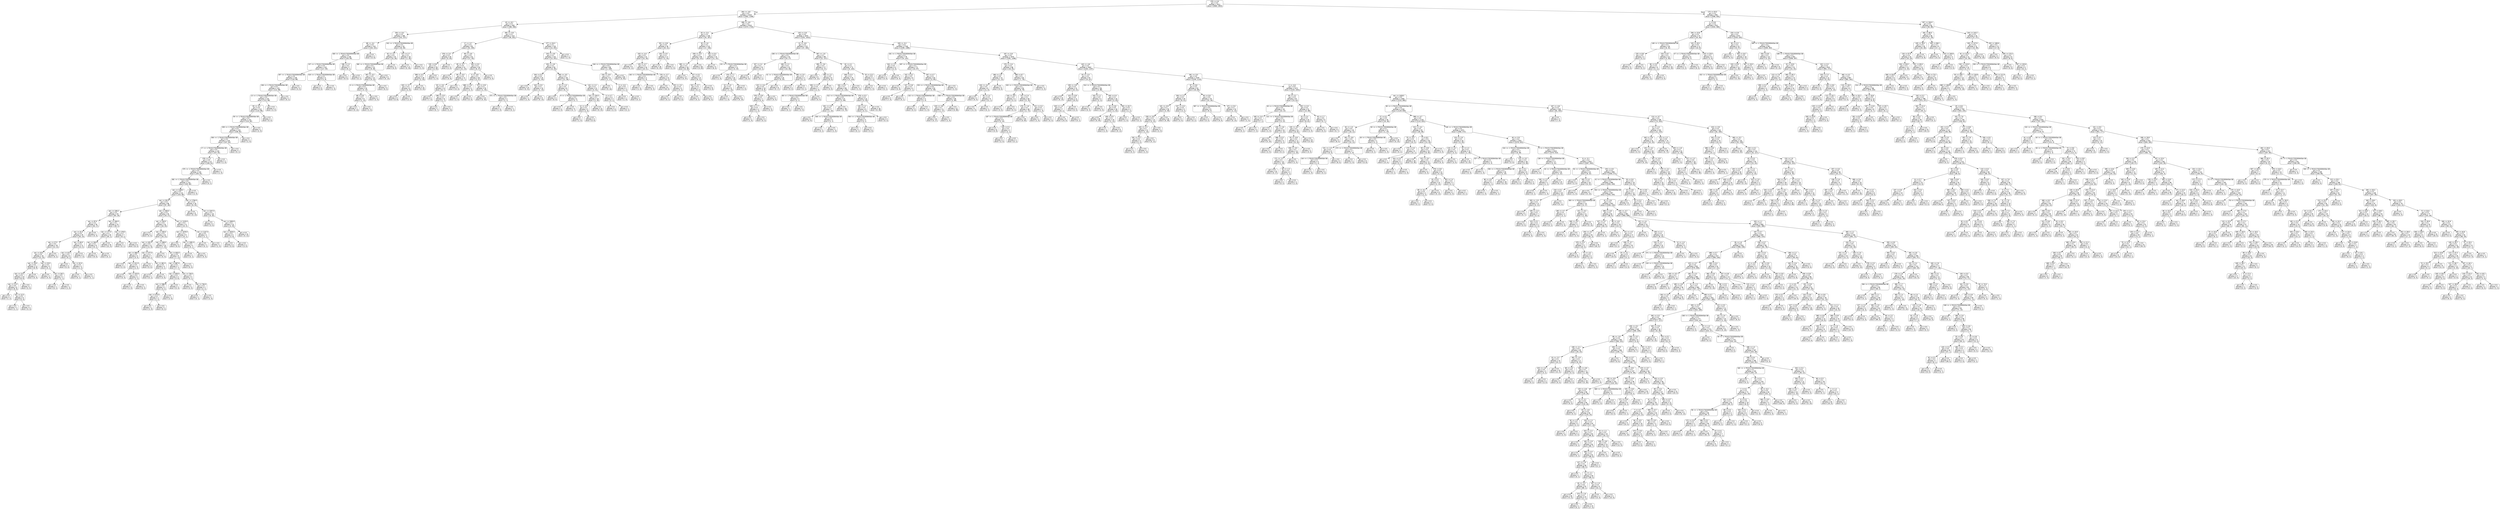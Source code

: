 digraph Tree {
node [shape=box, style="rounded", color="black", fontname=helvetica] ;
edge [fontname=helvetica] ;
0 [label="379 <= 4.9\ngini = 0.5\nsamples = 3411\nvalue = [2660, 2653]"] ;
1 [label="264 <= -4.8\ngini = 0.5\nsamples = 2419\nvalue = [1562, 2198]"] ;
0 -> 1 [labeldistance=2.5, labelangle=45, headlabel="True"] ;
2 [label="43 <= -6.2\ngini = 0.4\nsamples = 400\nvalue = [188, 458]"] ;
1 -> 2 ;
3 [label="354 <= -6.4\ngini = 0.5\nsamples = 186\nvalue = [142, 157]"] ;
2 -> 3 ;
4 [label="88 <= -3.4\ngini = 0.5\nsamples = 143\nvalue = [126, 101]"] ;
3 -> 4 ;
5 [label="300 <= -1.7014117331926443e+38\ngini = 0.5\nsamples = 139\nvalue = [126, 95]"] ;
4 -> 5 ;
6 [label="137 <= -1.7014117331926443e+38\ngini = 0.5\nsamples = 132\nvalue = [117, 94]"] ;
5 -> 6 ;
7 [label="297 <= -1.7014117331926443e+38\ngini = 0.5\nsamples = 128\nvalue = [116, 88]"] ;
6 -> 7 ;
8 [label="238 <= -1.7014117331926443e+38\ngini = 0.5\nsamples = 125\nvalue = [112, 88]"] ;
7 -> 8 ;
9 [label="13 <= -1.7014117331926443e+38\ngini = 0.5\nsamples = 124\nvalue = [112, 86]"] ;
8 -> 9 ;
10 [label="59 <= -0.1\ngini = 0.5\nsamples = 122\nvalue = [110, 86]"] ;
9 -> 10 ;
11 [label="59 <= -1.7014117331926443e+38\ngini = 0.5\nsamples = 121\nvalue = [110, 82]"] ;
10 -> 11 ;
12 [label="339 <= -1.7014117331926443e+38\ngini = 0.5\nsamples = 120\nvalue = [108, 82]"] ;
11 -> 12 ;
13 [label="356 <= -1.7014117331926443e+38\ngini = 0.5\nsamples = 119\nvalue = [107, 82]"] ;
12 -> 13 ;
14 [label="17 <= -1.7014117331926443e+38\ngini = 0.5\nsamples = 118\nvalue = [107, 81]"] ;
13 -> 14 ;
15 [label="378 <= 1.2\ngini = 0.5\nsamples = 117\nvalue = [106, 81]"] ;
14 -> 15 ;
16 [label="375 <= -1.7014117331926443e+38\ngini = 0.5\nsamples = 116\nvalue = [105, 81]"] ;
15 -> 16 ;
17 [label="381 <= -1.7014117331926443e+38\ngini = 0.5\nsamples = 115\nvalue = [105, 80]"] ;
16 -> 17 ;
18 [label="rain <= 1189.0\ngini = 0.5\nsamples = 114\nvalue = [103, 80]"] ;
17 -> 18 ;
19 [label="rain <= 331.0\ngini = 0.4\nsamples = 88\nvalue = [97, 46]"] ;
18 -> 19 ;
20 [label="rain <= 106.0\ngini = 0.4\nsamples = 53\nvalue = [64, 19]"] ;
19 -> 20 ;
21 [label="rain <= 97.0\ngini = 0.5\nsamples = 30\nvalue = [26, 17]"] ;
20 -> 21 ;
22 [label="rain <= 31.5\ngini = 0.5\nsamples = 29\nvalue = [26, 14]"] ;
21 -> 22 ;
23 [label="rain <= 27.5\ngini = 0.5\nsamples = 18\nvalue = [13, 12]"] ;
22 -> 23 ;
24 [label="rain <= 20.5\ngini = 0.5\nsamples = 16\nvalue = [13, 10]"] ;
23 -> 24 ;
25 [label="rain <= 19.5\ngini = 0.5\nsamples = 11\nvalue = [8, 9]"] ;
24 -> 25 ;
26 [label="rain <= 13.5\ngini = 0.5\nsamples = 10\nvalue = [8, 6]"] ;
25 -> 26 ;
27 [label="rain <= 11.5\ngini = 0.5\nsamples = 8\nvalue = [6, 6]"] ;
26 -> 27 ;
28 [label="gini = 0.4\nsamples = 2\nvalue = [1, 2]"] ;
27 -> 28 ;
29 [label="rain <= 12.5\ngini = 0.5\nsamples = 6\nvalue = [5, 4]"] ;
27 -> 29 ;
30 [label="gini = 0.5\nsamples = 2\nvalue = [1, 1]"] ;
29 -> 30 ;
31 [label="gini = 0.5\nsamples = 4\nvalue = [4, 3]"] ;
29 -> 31 ;
32 [label="gini = 0.0\nsamples = 2\nvalue = [2, 0]"] ;
26 -> 32 ;
33 [label="gini = 0.0\nsamples = 1\nvalue = [0, 3]"] ;
25 -> 33 ;
34 [label="rain <= 25.5\ngini = 0.3\nsamples = 5\nvalue = [5, 1]"] ;
24 -> 34 ;
35 [label="gini = 0.0\nsamples = 3\nvalue = [4, 0]"] ;
34 -> 35 ;
36 [label="rain <= 26.5\ngini = 0.5\nsamples = 2\nvalue = [1, 1]"] ;
34 -> 36 ;
37 [label="gini = 0.0\nsamples = 1\nvalue = [0, 1]"] ;
36 -> 37 ;
38 [label="gini = 0.0\nsamples = 1\nvalue = [1, 0]"] ;
36 -> 38 ;
39 [label="gini = 0.0\nsamples = 2\nvalue = [0, 2]"] ;
23 -> 39 ;
40 [label="rain <= 64.0\ngini = 0.2\nsamples = 11\nvalue = [13, 2]"] ;
22 -> 40 ;
41 [label="rain <= 42.5\ngini = 0.4\nsamples = 6\nvalue = [6, 2]"] ;
40 -> 41 ;
42 [label="gini = 0.0\nsamples = 3\nvalue = [5, 0]"] ;
41 -> 42 ;
43 [label="rain <= 52.0\ngini = 0.4\nsamples = 3\nvalue = [1, 2]"] ;
41 -> 43 ;
44 [label="gini = 0.0\nsamples = 1\nvalue = [0, 1]"] ;
43 -> 44 ;
45 [label="gini = 0.5\nsamples = 2\nvalue = [1, 1]"] ;
43 -> 45 ;
46 [label="gini = 0.0\nsamples = 5\nvalue = [7, 0]"] ;
40 -> 46 ;
47 [label="gini = 0.0\nsamples = 1\nvalue = [0, 3]"] ;
21 -> 47 ;
48 [label="rain <= 264.0\ngini = 0.1\nsamples = 23\nvalue = [38, 2]"] ;
20 -> 48 ;
49 [label="rain <= 177.0\ngini = 0.1\nsamples = 16\nvalue = [30, 1]"] ;
48 -> 49 ;
50 [label="rain <= 164.0\ngini = 0.2\nsamples = 6\nvalue = [9, 1]"] ;
49 -> 50 ;
51 [label="gini = 0.0\nsamples = 5\nvalue = [9, 0]"] ;
50 -> 51 ;
52 [label="gini = 0.0\nsamples = 1\nvalue = [0, 1]"] ;
50 -> 52 ;
53 [label="gini = 0.0\nsamples = 10\nvalue = [21, 0]"] ;
49 -> 53 ;
54 [label="rain <= 278.5\ngini = 0.2\nsamples = 7\nvalue = [8, 1]"] ;
48 -> 54 ;
55 [label="gini = 0.0\nsamples = 1\nvalue = [0, 1]"] ;
54 -> 55 ;
56 [label="gini = 0.0\nsamples = 6\nvalue = [8, 0]"] ;
54 -> 56 ;
57 [label="rain <= 945.5\ngini = 0.5\nsamples = 35\nvalue = [33, 27]"] ;
19 -> 57 ;
58 [label="rain <= 343.5\ngini = 0.5\nsamples = 24\nvalue = [18, 25]"] ;
57 -> 58 ;
59 [label="gini = 0.0\nsamples = 2\nvalue = [0, 4]"] ;
58 -> 59 ;
60 [label="rain <= 555.5\ngini = 0.5\nsamples = 22\nvalue = [18, 21]"] ;
58 -> 60 ;
61 [label="rain <= 431.0\ngini = 0.5\nsamples = 12\nvalue = [11, 6]"] ;
60 -> 61 ;
62 [label="rain <= 366.5\ngini = 0.5\nsamples = 5\nvalue = [3, 5]"] ;
61 -> 62 ;
63 [label="gini = 0.0\nsamples = 1\nvalue = [2, 0]"] ;
62 -> 63 ;
64 [label="rain <= 411.5\ngini = 0.3\nsamples = 4\nvalue = [1, 5]"] ;
62 -> 64 ;
65 [label="gini = 0.0\nsamples = 2\nvalue = [0, 3]"] ;
64 -> 65 ;
66 [label="rain <= 423.5\ngini = 0.4\nsamples = 2\nvalue = [1, 2]"] ;
64 -> 66 ;
67 [label="gini = 0.0\nsamples = 1\nvalue = [1, 0]"] ;
66 -> 67 ;
68 [label="gini = 0.0\nsamples = 1\nvalue = [0, 2]"] ;
66 -> 68 ;
69 [label="rain <= 477.0\ngini = 0.2\nsamples = 7\nvalue = [8, 1]"] ;
61 -> 69 ;
70 [label="gini = 0.0\nsamples = 3\nvalue = [5, 0]"] ;
69 -> 70 ;
71 [label="rain <= 481.5\ngini = 0.4\nsamples = 4\nvalue = [3, 1]"] ;
69 -> 71 ;
72 [label="gini = 0.0\nsamples = 1\nvalue = [0, 1]"] ;
71 -> 72 ;
73 [label="gini = 0.0\nsamples = 3\nvalue = [3, 0]"] ;
71 -> 73 ;
74 [label="rain <= 568.0\ngini = 0.4\nsamples = 10\nvalue = [7, 15]"] ;
60 -> 74 ;
75 [label="gini = 0.0\nsamples = 1\nvalue = [0, 4]"] ;
74 -> 75 ;
76 [label="rain <= 833.0\ngini = 0.5\nsamples = 9\nvalue = [7, 11]"] ;
74 -> 76 ;
77 [label="rain <= 687.0\ngini = 0.5\nsamples = 7\nvalue = [7, 7]"] ;
76 -> 77 ;
78 [label="rain <= 630.5\ngini = 0.4\nsamples = 4\nvalue = [3, 6]"] ;
77 -> 78 ;
79 [label="rain <= 586.0\ngini = 0.5\nsamples = 3\nvalue = [3, 2]"] ;
78 -> 79 ;
80 [label="rain <= 574.0\ngini = 0.4\nsamples = 2\nvalue = [1, 2]"] ;
79 -> 80 ;
81 [label="gini = 0.0\nsamples = 1\nvalue = [1, 0]"] ;
80 -> 81 ;
82 [label="gini = 0.0\nsamples = 1\nvalue = [0, 2]"] ;
80 -> 82 ;
83 [label="gini = 0.0\nsamples = 1\nvalue = [2, 0]"] ;
79 -> 83 ;
84 [label="gini = 0.0\nsamples = 1\nvalue = [0, 4]"] ;
78 -> 84 ;
85 [label="rain <= 726.5\ngini = 0.3\nsamples = 3\nvalue = [4, 1]"] ;
77 -> 85 ;
86 [label="gini = 0.0\nsamples = 1\nvalue = [2, 0]"] ;
85 -> 86 ;
87 [label="rain <= 764.0\ngini = 0.4\nsamples = 2\nvalue = [2, 1]"] ;
85 -> 87 ;
88 [label="gini = 0.0\nsamples = 1\nvalue = [0, 1]"] ;
87 -> 88 ;
89 [label="gini = 0.0\nsamples = 1\nvalue = [2, 0]"] ;
87 -> 89 ;
90 [label="gini = 0.0\nsamples = 2\nvalue = [0, 4]"] ;
76 -> 90 ;
91 [label="rain <= 1120.0\ngini = 0.2\nsamples = 11\nvalue = [15, 2]"] ;
57 -> 91 ;
92 [label="rain <= 1079.5\ngini = 0.1\nsamples = 9\nvalue = [14, 1]"] ;
91 -> 92 ;
93 [label="gini = 0.0\nsamples = 5\nvalue = [9, 0]"] ;
92 -> 93 ;
94 [label="rain <= 1091.0\ngini = 0.3\nsamples = 4\nvalue = [5, 1]"] ;
92 -> 94 ;
95 [label="gini = 0.0\nsamples = 1\nvalue = [0, 1]"] ;
94 -> 95 ;
96 [label="gini = 0.0\nsamples = 3\nvalue = [5, 0]"] ;
94 -> 96 ;
97 [label="rain <= 1147.5\ngini = 0.5\nsamples = 2\nvalue = [1, 1]"] ;
91 -> 97 ;
98 [label="gini = 0.0\nsamples = 1\nvalue = [0, 1]"] ;
97 -> 98 ;
99 [label="gini = 0.0\nsamples = 1\nvalue = [1, 0]"] ;
97 -> 99 ;
100 [label="rain <= 1794.5\ngini = 0.3\nsamples = 26\nvalue = [6, 34]"] ;
18 -> 100 ;
101 [label="gini = 0.0\nsamples = 8\nvalue = [0, 14]"] ;
100 -> 101 ;
102 [label="rain <= 2207.5\ngini = 0.4\nsamples = 18\nvalue = [6, 20]"] ;
100 -> 102 ;
103 [label="gini = 0.0\nsamples = 3\nvalue = [3, 0]"] ;
102 -> 103 ;
104 [label="rain <= 3393.0\ngini = 0.2\nsamples = 15\nvalue = [3, 20]"] ;
102 -> 104 ;
105 [label="rain <= 3325.5\ngini = 0.4\nsamples = 5\nvalue = [3, 8]"] ;
104 -> 105 ;
106 [label="gini = 0.0\nsamples = 4\nvalue = [0, 8]"] ;
105 -> 106 ;
107 [label="gini = 0.0\nsamples = 1\nvalue = [3, 0]"] ;
105 -> 107 ;
108 [label="gini = 0.0\nsamples = 10\nvalue = [0, 12]"] ;
104 -> 108 ;
109 [label="gini = 0.0\nsamples = 1\nvalue = [2, 0]"] ;
17 -> 109 ;
110 [label="gini = 0.0\nsamples = 1\nvalue = [0, 1]"] ;
16 -> 110 ;
111 [label="gini = 0.0\nsamples = 1\nvalue = [1, 0]"] ;
15 -> 111 ;
112 [label="gini = 0.0\nsamples = 1\nvalue = [1, 0]"] ;
14 -> 112 ;
113 [label="gini = 0.0\nsamples = 1\nvalue = [0, 1]"] ;
13 -> 113 ;
114 [label="gini = 0.0\nsamples = 1\nvalue = [1, 0]"] ;
12 -> 114 ;
115 [label="gini = 0.0\nsamples = 1\nvalue = [2, 0]"] ;
11 -> 115 ;
116 [label="gini = 0.0\nsamples = 1\nvalue = [0, 4]"] ;
10 -> 116 ;
117 [label="gini = 0.0\nsamples = 2\nvalue = [2, 0]"] ;
9 -> 117 ;
118 [label="gini = 0.0\nsamples = 1\nvalue = [0, 2]"] ;
8 -> 118 ;
119 [label="gini = 0.0\nsamples = 3\nvalue = [4, 0]"] ;
7 -> 119 ;
120 [label="319 <= -1.7014117331926443e+38\ngini = 0.2\nsamples = 4\nvalue = [1, 6]"] ;
6 -> 120 ;
121 [label="gini = 0.0\nsamples = 3\nvalue = [0, 6]"] ;
120 -> 121 ;
122 [label="gini = 0.0\nsamples = 1\nvalue = [1, 0]"] ;
120 -> 122 ;
123 [label="198 <= 2.2\ngini = 0.2\nsamples = 7\nvalue = [9, 1]"] ;
5 -> 123 ;
124 [label="gini = 0.0\nsamples = 6\nvalue = [9, 0]"] ;
123 -> 124 ;
125 [label="gini = 0.0\nsamples = 1\nvalue = [0, 1]"] ;
123 -> 125 ;
126 [label="gini = 0.0\nsamples = 4\nvalue = [0, 6]"] ;
4 -> 126 ;
127 [label="242 <= -1.7014117331926443e+38\ngini = 0.3\nsamples = 43\nvalue = [16, 56]"] ;
3 -> 127 ;
128 [label="62 <= -3.7\ngini = 0.5\nsamples = 25\nvalue = [15, 26]"] ;
127 -> 128 ;
129 [label="382 <= -1.7014117331926443e+38\ngini = 0.4\nsamples = 23\nvalue = [9, 26]"] ;
128 -> 129 ;
130 [label="397 <= -0.3\ngini = 0.5\nsamples = 14\nvalue = [9, 13]"] ;
129 -> 130 ;
131 [label="6 <= -1.7014117331926443e+38\ngini = 0.3\nsamples = 10\nvalue = [3, 13]"] ;
130 -> 131 ;
132 [label="89 <= 0.8\ngini = 0.1\nsamples = 8\nvalue = [1, 13]"] ;
131 -> 132 ;
133 [label="gini = 0.0\nsamples = 7\nvalue = [0, 13]"] ;
132 -> 133 ;
134 [label="gini = 0.0\nsamples = 1\nvalue = [1, 0]"] ;
132 -> 134 ;
135 [label="gini = 0.0\nsamples = 2\nvalue = [2, 0]"] ;
131 -> 135 ;
136 [label="gini = 0.0\nsamples = 4\nvalue = [6, 0]"] ;
130 -> 136 ;
137 [label="gini = 0.0\nsamples = 9\nvalue = [0, 13]"] ;
129 -> 137 ;
138 [label="gini = 0.0\nsamples = 2\nvalue = [6, 0]"] ;
128 -> 138 ;
139 [label="227 <= 2.7\ngini = 0.1\nsamples = 18\nvalue = [1, 30]"] ;
127 -> 139 ;
140 [label="gini = 0.0\nsamples = 17\nvalue = [0, 30]"] ;
139 -> 140 ;
141 [label="gini = 0.0\nsamples = 1\nvalue = [1, 0]"] ;
139 -> 141 ;
142 [label="392 <= -4.9\ngini = 0.2\nsamples = 214\nvalue = [46, 301]"] ;
2 -> 142 ;
143 [label="17 <= -5.7\ngini = 0.4\nsamples = 82\nvalue = [32, 100]"] ;
142 -> 143 ;
144 [label="376 <= 1.6\ngini = 0.2\nsamples = 30\nvalue = [5, 50]"] ;
143 -> 144 ;
145 [label="130 <= 9.9\ngini = 0.1\nsamples = 29\nvalue = [3, 50]"] ;
144 -> 145 ;
146 [label="399 <= -6.1\ngini = 0.1\nsamples = 28\nvalue = [2, 50]"] ;
145 -> 146 ;
147 [label="320 <= -5.7\ngini = 0.3\nsamples = 6\nvalue = [2, 8]"] ;
146 -> 147 ;
148 [label="gini = 0.0\nsamples = 5\nvalue = [0, 8]"] ;
147 -> 148 ;
149 [label="gini = 0.0\nsamples = 1\nvalue = [2, 0]"] ;
147 -> 149 ;
150 [label="gini = 0.0\nsamples = 22\nvalue = [0, 42]"] ;
146 -> 150 ;
151 [label="gini = 0.0\nsamples = 1\nvalue = [1, 0]"] ;
145 -> 151 ;
152 [label="gini = 0.0\nsamples = 1\nvalue = [2, 0]"] ;
144 -> 152 ;
153 [label="99 <= -4.9\ngini = 0.5\nsamples = 52\nvalue = [27, 50]"] ;
143 -> 153 ;
154 [label="60 <= -5.7\ngini = 0.5\nsamples = 22\nvalue = [21, 13]"] ;
153 -> 154 ;
155 [label="gini = 0.0\nsamples = 5\nvalue = [0, 6]"] ;
154 -> 155 ;
156 [label="95 <= -5.0\ngini = 0.4\nsamples = 17\nvalue = [21, 7]"] ;
154 -> 156 ;
157 [label="30 <= -5.5\ngini = 0.5\nsamples = 12\nvalue = [8, 7]"] ;
156 -> 157 ;
158 [label="gini = 0.0\nsamples = 4\nvalue = [7, 0]"] ;
157 -> 158 ;
159 [label="199 <= -5.0\ngini = 0.2\nsamples = 8\nvalue = [1, 7]"] ;
157 -> 159 ;
160 [label="gini = 0.0\nsamples = 7\nvalue = [0, 7]"] ;
159 -> 160 ;
161 [label="gini = 0.0\nsamples = 1\nvalue = [1, 0]"] ;
159 -> 161 ;
162 [label="gini = 0.0\nsamples = 5\nvalue = [13, 0]"] ;
156 -> 162 ;
163 [label="240 <= 0.5\ngini = 0.2\nsamples = 30\nvalue = [6, 37]"] ;
153 -> 163 ;
164 [label="5 <= -4.8\ngini = 0.1\nsamples = 29\nvalue = [3, 37]"] ;
163 -> 164 ;
165 [label="388 <= -5.0\ngini = 0.4\nsamples = 4\nvalue = [2, 4]"] ;
164 -> 165 ;
166 [label="gini = 0.0\nsamples = 1\nvalue = [2, 0]"] ;
165 -> 166 ;
167 [label="gini = 0.0\nsamples = 3\nvalue = [0, 4]"] ;
165 -> 167 ;
168 [label="373 <= -0.9\ngini = 0.1\nsamples = 25\nvalue = [1, 33]"] ;
164 -> 168 ;
169 [label="gini = 0.0\nsamples = 23\nvalue = [0, 32]"] ;
168 -> 169 ;
170 [label="371 <= -1.7014117331926443e+38\ngini = 0.5\nsamples = 2\nvalue = [1, 1]"] ;
168 -> 170 ;
171 [label="gini = 0.0\nsamples = 1\nvalue = [1, 0]"] ;
170 -> 171 ;
172 [label="gini = 0.0\nsamples = 1\nvalue = [0, 1]"] ;
170 -> 172 ;
173 [label="gini = 0.0\nsamples = 1\nvalue = [3, 0]"] ;
163 -> 173 ;
174 [label="277 <= 34.3\ngini = 0.1\nsamples = 132\nvalue = [14, 201]"] ;
142 -> 174 ;
175 [label="243 <= -4.8\ngini = 0.1\nsamples = 131\nvalue = [13, 201]"] ;
174 -> 175 ;
176 [label="204 <= -4.9\ngini = 0.2\nsamples = 62\nvalue = [12, 92]"] ;
175 -> 176 ;
177 [label="344 <= 0.3\ngini = 0.0\nsamples = 33\nvalue = [1, 54]"] ;
176 -> 177 ;
178 [label="gini = 0.0\nsamples = 23\nvalue = [0, 41]"] ;
177 -> 178 ;
179 [label="343 <= 0.5\ngini = 0.1\nsamples = 10\nvalue = [1, 13]"] ;
177 -> 179 ;
180 [label="gini = 0.0\nsamples = 1\nvalue = [1, 0]"] ;
179 -> 180 ;
181 [label="gini = 0.0\nsamples = 9\nvalue = [0, 13]"] ;
179 -> 181 ;
182 [label="390 <= -3.5\ngini = 0.3\nsamples = 29\nvalue = [11, 38]"] ;
176 -> 182 ;
183 [label="23 <= -1.0\ngini = 0.5\nsamples = 8\nvalue = [8, 7]"] ;
182 -> 183 ;
184 [label="gini = 0.0\nsamples = 3\nvalue = [6, 0]"] ;
183 -> 184 ;
185 [label="9 <= -1.7014117331926443e+38\ngini = 0.3\nsamples = 5\nvalue = [2, 7]"] ;
183 -> 185 ;
186 [label="gini = 0.0\nsamples = 1\nvalue = [2, 0]"] ;
185 -> 186 ;
187 [label="gini = 0.0\nsamples = 4\nvalue = [0, 7]"] ;
185 -> 187 ;
188 [label="141 <= 1.3\ngini = 0.2\nsamples = 21\nvalue = [3, 31]"] ;
182 -> 188 ;
189 [label="rain <= 154.5\ngini = 0.1\nsamples = 18\nvalue = [1, 30]"] ;
188 -> 189 ;
190 [label="14 <= -0.3\ngini = 0.2\nsamples = 5\nvalue = [1, 6]"] ;
189 -> 190 ;
191 [label="gini = 0.0\nsamples = 1\nvalue = [1, 0]"] ;
190 -> 191 ;
192 [label="gini = 0.0\nsamples = 4\nvalue = [0, 6]"] ;
190 -> 192 ;
193 [label="gini = 0.0\nsamples = 13\nvalue = [0, 24]"] ;
189 -> 193 ;
194 [label="4 <= 4.7\ngini = 0.4\nsamples = 3\nvalue = [2, 1]"] ;
188 -> 194 ;
195 [label="gini = 0.0\nsamples = 2\nvalue = [2, 0]"] ;
194 -> 195 ;
196 [label="gini = 0.0\nsamples = 1\nvalue = [0, 1]"] ;
194 -> 196 ;
197 [label="164 <= -1.7014117331926443e+38\ngini = 0.0\nsamples = 69\nvalue = [1, 109]"] ;
175 -> 197 ;
198 [label="234 <= -0.9\ngini = 0.1\nsamples = 9\nvalue = [1, 17]"] ;
197 -> 198 ;
199 [label="gini = 0.0\nsamples = 7\nvalue = [0, 16]"] ;
198 -> 199 ;
200 [label="0 <= -0.2\ngini = 0.5\nsamples = 2\nvalue = [1, 1]"] ;
198 -> 200 ;
201 [label="gini = 0.0\nsamples = 1\nvalue = [1, 0]"] ;
200 -> 201 ;
202 [label="gini = 0.0\nsamples = 1\nvalue = [0, 1]"] ;
200 -> 202 ;
203 [label="gini = 0.0\nsamples = 60\nvalue = [0, 92]"] ;
197 -> 203 ;
204 [label="gini = 0.0\nsamples = 1\nvalue = [1, 0]"] ;
174 -> 204 ;
205 [label="288 <= -4.8\ngini = 0.5\nsamples = 2019\nvalue = [1374, 1740]"] ;
1 -> 205 ;
206 [label="18 <= -3.4\ngini = 0.3\nsamples = 149\nvalue = [42, 187]"] ;
205 -> 206 ;
207 [label="331 <= -0.8\ngini = 0.5\nsamples = 39\nvalue = [25, 41]"] ;
206 -> 207 ;
208 [label="243 <= -4.4\ngini = 0.5\nsamples = 22\nvalue = [23, 16]"] ;
207 -> 208 ;
209 [label="gini = 0.0\nsamples = 6\nvalue = [0, 11]"] ;
208 -> 209 ;
210 [label="129 <= -4.7\ngini = 0.3\nsamples = 16\nvalue = [23, 5]"] ;
208 -> 210 ;
211 [label="146 <= -1.7014117331926443e+38\ngini = 0.4\nsamples = 3\nvalue = [1, 3]"] ;
210 -> 211 ;
212 [label="gini = 0.0\nsamples = 1\nvalue = [1, 0]"] ;
211 -> 212 ;
213 [label="gini = 0.0\nsamples = 2\nvalue = [0, 3]"] ;
211 -> 213 ;
214 [label="276 <= -3.7\ngini = 0.2\nsamples = 13\nvalue = [22, 2]"] ;
210 -> 214 ;
215 [label="gini = 0.0\nsamples = 8\nvalue = [18, 0]"] ;
214 -> 215 ;
216 [label="155 <= -3.2\ngini = 0.4\nsamples = 5\nvalue = [4, 2]"] ;
214 -> 216 ;
217 [label="gini = 0.0\nsamples = 2\nvalue = [0, 2]"] ;
216 -> 217 ;
218 [label="gini = 0.0\nsamples = 3\nvalue = [4, 0]"] ;
216 -> 218 ;
219 [label="232 <= 3.5\ngini = 0.1\nsamples = 17\nvalue = [2, 25]"] ;
207 -> 219 ;
220 [label="gini = 0.0\nsamples = 16\nvalue = [0, 25]"] ;
219 -> 220 ;
221 [label="gini = 0.0\nsamples = 1\nvalue = [2, 0]"] ;
219 -> 221 ;
222 [label="30 <= 1.6\ngini = 0.2\nsamples = 110\nvalue = [17, 146]"] ;
206 -> 222 ;
223 [label="259 <= -0.5\ngini = 0.1\nsamples = 95\nvalue = [6, 131]"] ;
222 -> 223 ;
224 [label="385 <= -1.2\ngini = 0.2\nsamples = 40\nvalue = [6, 48]"] ;
223 -> 224 ;
225 [label="gini = 0.0\nsamples = 27\nvalue = [0, 37]"] ;
224 -> 225 ;
226 [label="227 <= 0.1\ngini = 0.5\nsamples = 13\nvalue = [6, 11]"] ;
224 -> 226 ;
227 [label="322 <= -0.7\ngini = 0.4\nsamples = 7\nvalue = [6, 2]"] ;
226 -> 227 ;
228 [label="gini = 0.0\nsamples = 2\nvalue = [0, 2]"] ;
227 -> 228 ;
229 [label="gini = 0.0\nsamples = 5\nvalue = [6, 0]"] ;
227 -> 229 ;
230 [label="gini = 0.0\nsamples = 6\nvalue = [0, 9]"] ;
226 -> 230 ;
231 [label="gini = 0.0\nsamples = 55\nvalue = [0, 83]"] ;
223 -> 231 ;
232 [label="302 <= 0.4\ngini = 0.5\nsamples = 15\nvalue = [11, 15]"] ;
222 -> 232 ;
233 [label="gini = 0.0\nsamples = 4\nvalue = [8, 0]"] ;
232 -> 233 ;
234 [label="131 <= -1.7014117331926443e+38\ngini = 0.3\nsamples = 11\nvalue = [3, 15]"] ;
232 -> 234 ;
235 [label="gini = 0.0\nsamples = 1\nvalue = [1, 0]"] ;
234 -> 235 ;
236 [label="178 <= 7.1\ngini = 0.2\nsamples = 10\nvalue = [2, 15]"] ;
234 -> 236 ;
237 [label="10 <= 1.9\ngini = 0.1\nsamples = 9\nvalue = [1, 15]"] ;
236 -> 237 ;
238 [label="gini = 0.0\nsamples = 1\nvalue = [1, 0]"] ;
237 -> 238 ;
239 [label="gini = 0.0\nsamples = 8\nvalue = [0, 15]"] ;
237 -> 239 ;
240 [label="gini = 0.0\nsamples = 1\nvalue = [1, 0]"] ;
236 -> 240 ;
241 [label="143 <= -5.6\ngini = 0.5\nsamples = 1870\nvalue = [1332, 1553]"] ;
205 -> 241 ;
242 [label="12 <= -4.6\ngini = 0.3\nsamples = 122\nvalue = [37, 164]"] ;
241 -> 242 ;
243 [label="206 <= -1.7014117331926443e+38\ngini = 0.5\nsamples = 33\nvalue = [25, 27]"] ;
242 -> 243 ;
244 [label="337 <= 2.4\ngini = 0.1\nsamples = 10\nvalue = [15, 1]"] ;
243 -> 244 ;
245 [label="gini = 0.0\nsamples = 9\nvalue = [15, 0]"] ;
244 -> 245 ;
246 [label="gini = 0.0\nsamples = 1\nvalue = [0, 1]"] ;
244 -> 246 ;
247 [label="269 <= 1.3\ngini = 0.4\nsamples = 23\nvalue = [10, 26]"] ;
243 -> 247 ;
248 [label="41 <= -1.7014117331926443e+38\ngini = 0.3\nsamples = 19\nvalue = [5, 25]"] ;
247 -> 248 ;
249 [label="132 <= -0.4\ngini = 0.5\nsamples = 10\nvalue = [5, 8]"] ;
248 -> 249 ;
250 [label="376 <= -0.8\ngini = 0.5\nsamples = 7\nvalue = [5, 3]"] ;
249 -> 250 ;
251 [label="349 <= -1.7\ngini = 0.4\nsamples = 4\nvalue = [1, 3]"] ;
250 -> 251 ;
252 [label="gini = 0.0\nsamples = 1\nvalue = [1, 0]"] ;
251 -> 252 ;
253 [label="gini = 0.0\nsamples = 3\nvalue = [0, 3]"] ;
251 -> 253 ;
254 [label="gini = 0.0\nsamples = 3\nvalue = [4, 0]"] ;
250 -> 254 ;
255 [label="gini = 0.0\nsamples = 3\nvalue = [0, 5]"] ;
249 -> 255 ;
256 [label="gini = 0.0\nsamples = 9\nvalue = [0, 17]"] ;
248 -> 256 ;
257 [label="395 <= 2.9\ngini = 0.3\nsamples = 4\nvalue = [5, 1]"] ;
247 -> 257 ;
258 [label="gini = 0.0\nsamples = 3\nvalue = [5, 0]"] ;
257 -> 258 ;
259 [label="gini = 0.0\nsamples = 1\nvalue = [0, 1]"] ;
257 -> 259 ;
260 [label="387 <= -1.8\ngini = 0.1\nsamples = 89\nvalue = [12, 137]"] ;
242 -> 260 ;
261 [label="390 <= -3.6\ngini = 0.4\nsamples = 17\nvalue = [6, 17]"] ;
260 -> 261 ;
262 [label="gini = 0.0\nsamples = 8\nvalue = [0, 12]"] ;
261 -> 262 ;
263 [label="366 <= -2.1\ngini = 0.5\nsamples = 9\nvalue = [6, 5]"] ;
261 -> 263 ;
264 [label="356 <= -2.2\ngini = 0.4\nsamples = 7\nvalue = [2, 5]"] ;
263 -> 264 ;
265 [label="69 <= -1.7014117331926443e+38\ngini = 0.4\nsamples = 3\nvalue = [2, 1]"] ;
264 -> 265 ;
266 [label="gini = 0.0\nsamples = 1\nvalue = [0, 1]"] ;
265 -> 266 ;
267 [label="gini = 0.0\nsamples = 2\nvalue = [2, 0]"] ;
265 -> 267 ;
268 [label="gini = 0.0\nsamples = 4\nvalue = [0, 4]"] ;
264 -> 268 ;
269 [label="gini = 0.0\nsamples = 2\nvalue = [4, 0]"] ;
263 -> 269 ;
270 [label="62 <= 4.1\ngini = 0.1\nsamples = 72\nvalue = [6, 120]"] ;
260 -> 270 ;
271 [label="348 <= 5.3\ngini = 0.1\nsamples = 70\nvalue = [5, 119]"] ;
270 -> 271 ;
272 [label="164 <= 0.2\ngini = 0.1\nsamples = 69\nvalue = [4, 119]"] ;
271 -> 272 ;
273 [label="312 <= -1.7014117331926443e+38\ngini = 0.0\nsamples = 47\nvalue = [1, 89]"] ;
272 -> 273 ;
274 [label="301 <= -0.3\ngini = 0.2\nsamples = 7\nvalue = [1, 10]"] ;
273 -> 274 ;
275 [label="gini = 0.0\nsamples = 5\nvalue = [0, 9]"] ;
274 -> 275 ;
276 [label="336 <= -1.7014117331926443e+38\ngini = 0.5\nsamples = 2\nvalue = [1, 1]"] ;
274 -> 276 ;
277 [label="gini = 0.0\nsamples = 1\nvalue = [0, 1]"] ;
276 -> 277 ;
278 [label="gini = 0.0\nsamples = 1\nvalue = [1, 0]"] ;
276 -> 278 ;
279 [label="gini = 0.0\nsamples = 40\nvalue = [0, 79]"] ;
273 -> 279 ;
280 [label="278 <= 0.3\ngini = 0.2\nsamples = 22\nvalue = [3, 30]"] ;
272 -> 280 ;
281 [label="126 <= 1.2\ngini = 0.5\nsamples = 6\nvalue = [3, 4]"] ;
280 -> 281 ;
282 [label="354 <= -1.7014117331926443e+38\ngini = 0.4\nsamples = 3\nvalue = [3, 1]"] ;
281 -> 282 ;
283 [label="gini = 0.0\nsamples = 1\nvalue = [0, 1]"] ;
282 -> 283 ;
284 [label="gini = 0.0\nsamples = 2\nvalue = [3, 0]"] ;
282 -> 284 ;
285 [label="gini = 0.0\nsamples = 3\nvalue = [0, 3]"] ;
281 -> 285 ;
286 [label="gini = 0.0\nsamples = 16\nvalue = [0, 26]"] ;
280 -> 286 ;
287 [label="gini = 0.0\nsamples = 1\nvalue = [1, 0]"] ;
271 -> 287 ;
288 [label="25 <= 12.3\ngini = 0.5\nsamples = 2\nvalue = [1, 1]"] ;
270 -> 288 ;
289 [label="gini = 0.0\nsamples = 1\nvalue = [1, 0]"] ;
288 -> 289 ;
290 [label="gini = 0.0\nsamples = 1\nvalue = [0, 1]"] ;
288 -> 290 ;
291 [label="329 <= -5.2\ngini = 0.5\nsamples = 1748\nvalue = [1295, 1389]"] ;
241 -> 291 ;
292 [label="161 <= -1.7014117331926443e+38\ngini = 0.2\nsamples = 78\nvalue = [14, 101]"] ;
291 -> 292 ;
293 [label="344 <= 1.3\ngini = 0.5\nsamples = 6\nvalue = [4, 4]"] ;
292 -> 293 ;
294 [label="gini = 0.0\nsamples = 3\nvalue = [4, 0]"] ;
293 -> 294 ;
295 [label="gini = 0.0\nsamples = 3\nvalue = [0, 4]"] ;
293 -> 295 ;
296 [label="287 <= -1.7014117331926443e+38\ngini = 0.2\nsamples = 72\nvalue = [10, 97]"] ;
292 -> 296 ;
297 [label="152 <= 0.2\ngini = 0.5\nsamples = 9\nvalue = [7, 7]"] ;
296 -> 297 ;
298 [label="gini = 0.0\nsamples = 5\nvalue = [0, 6]"] ;
297 -> 298 ;
299 [label="247 <= 0.8\ngini = 0.2\nsamples = 4\nvalue = [7, 1]"] ;
297 -> 299 ;
300 [label="gini = 0.0\nsamples = 3\nvalue = [7, 0]"] ;
299 -> 300 ;
301 [label="gini = 0.0\nsamples = 1\nvalue = [0, 1]"] ;
299 -> 301 ;
302 [label="357 <= 4.7\ngini = 0.1\nsamples = 63\nvalue = [3, 90]"] ;
296 -> 302 ;
303 [label="253 <= -1.7014117331926443e+38\ngini = 0.0\nsamples = 62\nvalue = [2, 90]"] ;
302 -> 303 ;
304 [label="132 <= -1.7014117331926443e+38\ngini = 0.3\nsamples = 4\nvalue = [1, 4]"] ;
303 -> 304 ;
305 [label="gini = 0.0\nsamples = 3\nvalue = [0, 4]"] ;
304 -> 305 ;
306 [label="gini = 0.0\nsamples = 1\nvalue = [1, 0]"] ;
304 -> 306 ;
307 [label="338 <= -1.7014117331926443e+38\ngini = 0.0\nsamples = 58\nvalue = [1, 86]"] ;
303 -> 307 ;
308 [label="319 <= -0.6\ngini = 0.1\nsamples = 11\nvalue = [1, 17]"] ;
307 -> 308 ;
309 [label="gini = 0.0\nsamples = 10\nvalue = [0, 17]"] ;
308 -> 309 ;
310 [label="gini = 0.0\nsamples = 1\nvalue = [1, 0]"] ;
308 -> 310 ;
311 [label="gini = 0.0\nsamples = 47\nvalue = [0, 69]"] ;
307 -> 311 ;
312 [label="gini = 0.0\nsamples = 1\nvalue = [1, 0]"] ;
302 -> 312 ;
313 [label="167 <= -5.6\ngini = 0.5\nsamples = 1670\nvalue = [1281, 1288]"] ;
291 -> 313 ;
314 [label="276 <= -3.4\ngini = 0.3\nsamples = 68\nvalue = [18, 91]"] ;
313 -> 314 ;
315 [label="186 <= -2.5\ngini = 0.5\nsamples = 13\nvalue = [11, 12]"] ;
314 -> 315 ;
316 [label="104 <= -4.4\ngini = 0.5\nsamples = 8\nvalue = [11, 6]"] ;
315 -> 316 ;
317 [label="gini = 0.0\nsamples = 2\nvalue = [0, 5]"] ;
316 -> 317 ;
318 [label="39 <= 1.4\ngini = 0.2\nsamples = 6\nvalue = [11, 1]"] ;
316 -> 318 ;
319 [label="gini = 0.0\nsamples = 5\nvalue = [11, 0]"] ;
318 -> 319 ;
320 [label="gini = 0.0\nsamples = 1\nvalue = [0, 1]"] ;
318 -> 320 ;
321 [label="gini = 0.0\nsamples = 5\nvalue = [0, 6]"] ;
315 -> 321 ;
322 [label="399 <= 8.7\ngini = 0.1\nsamples = 55\nvalue = [7, 79]"] ;
314 -> 322 ;
323 [label="320 <= -1.7014117331926443e+38\ngini = 0.1\nsamples = 54\nvalue = [6, 79]"] ;
322 -> 323 ;
324 [label="144 <= -0.0\ngini = 0.5\nsamples = 4\nvalue = [3, 3]"] ;
323 -> 324 ;
325 [label="gini = 0.0\nsamples = 2\nvalue = [3, 0]"] ;
324 -> 325 ;
326 [label="gini = 0.0\nsamples = 2\nvalue = [0, 3]"] ;
324 -> 326 ;
327 [label="147 <= 2.4\ngini = 0.1\nsamples = 50\nvalue = [3, 76]"] ;
323 -> 327 ;
328 [label="178 <= -1.6\ngini = 0.1\nsamples = 48\nvalue = [2, 73]"] ;
327 -> 328 ;
329 [label="187 <= -1.7014117331926443e+38\ngini = 0.3\nsamples = 9\nvalue = [2, 10]"] ;
328 -> 329 ;
330 [label="gini = 0.0\nsamples = 6\nvalue = [0, 9]"] ;
329 -> 330 ;
331 [label="140 <= 0.1\ngini = 0.4\nsamples = 3\nvalue = [2, 1]"] ;
329 -> 331 ;
332 [label="gini = 0.0\nsamples = 2\nvalue = [2, 0]"] ;
331 -> 332 ;
333 [label="gini = 0.0\nsamples = 1\nvalue = [0, 1]"] ;
331 -> 333 ;
334 [label="gini = 0.0\nsamples = 39\nvalue = [0, 63]"] ;
328 -> 334 ;
335 [label="311 <= 3.4\ngini = 0.4\nsamples = 2\nvalue = [1, 3]"] ;
327 -> 335 ;
336 [label="gini = 0.0\nsamples = 1\nvalue = [1, 0]"] ;
335 -> 336 ;
337 [label="gini = 0.0\nsamples = 1\nvalue = [0, 3]"] ;
335 -> 337 ;
338 [label="gini = 0.0\nsamples = 1\nvalue = [1, 0]"] ;
322 -> 338 ;
339 [label="140 <= -4.8\ngini = 0.5\nsamples = 1602\nvalue = [1263, 1197]"] ;
313 -> 339 ;
340 [label="53 <= -1.5\ngini = 0.2\nsamples = 67\nvalue = [14, 87]"] ;
339 -> 340 ;
341 [label="239 <= -3.6\ngini = 0.4\nsamples = 21\nvalue = [10, 21]"] ;
340 -> 341 ;
342 [label="gini = 0.0\nsamples = 10\nvalue = [0, 15]"] ;
341 -> 342 ;
343 [label="123 <= -0.9\ngini = 0.5\nsamples = 11\nvalue = [10, 6]"] ;
341 -> 343 ;
344 [label="320 <= -1.0\ngini = 0.2\nsamples = 7\nvalue = [10, 1]"] ;
343 -> 344 ;
345 [label="gini = 0.0\nsamples = 6\nvalue = [10, 0]"] ;
344 -> 345 ;
346 [label="gini = 0.0\nsamples = 1\nvalue = [0, 1]"] ;
344 -> 346 ;
347 [label="gini = 0.0\nsamples = 4\nvalue = [0, 5]"] ;
343 -> 347 ;
348 [label="314 <= -1.7014117331926443e+38\ngini = 0.1\nsamples = 46\nvalue = [4, 66]"] ;
340 -> 348 ;
349 [label="242 <= 1.1\ngini = 0.5\nsamples = 4\nvalue = [2, 3]"] ;
348 -> 349 ;
350 [label="gini = 0.0\nsamples = 3\nvalue = [0, 3]"] ;
349 -> 350 ;
351 [label="gini = 0.0\nsamples = 1\nvalue = [2, 0]"] ;
349 -> 351 ;
352 [label="340 <= 4.4\ngini = 0.1\nsamples = 42\nvalue = [2, 63]"] ;
348 -> 352 ;
353 [label="30 <= 0.8\ngini = 0.0\nsamples = 40\nvalue = [1, 62]"] ;
352 -> 353 ;
354 [label="gini = 0.0\nsamples = 30\nvalue = [0, 50]"] ;
353 -> 354 ;
355 [label="109 <= 0.5\ngini = 0.1\nsamples = 10\nvalue = [1, 12]"] ;
353 -> 355 ;
356 [label="gini = 0.0\nsamples = 1\nvalue = [1, 0]"] ;
355 -> 356 ;
357 [label="gini = 0.0\nsamples = 9\nvalue = [0, 12]"] ;
355 -> 357 ;
358 [label="304 <= 23.7\ngini = 0.5\nsamples = 2\nvalue = [1, 1]"] ;
352 -> 358 ;
359 [label="gini = 0.0\nsamples = 1\nvalue = [1, 0]"] ;
358 -> 359 ;
360 [label="gini = 0.0\nsamples = 1\nvalue = [0, 1]"] ;
358 -> 360 ;
361 [label="361 <= -5.0\ngini = 0.5\nsamples = 1535\nvalue = [1249, 1110]"] ;
339 -> 361 ;
362 [label="97 <= 0.6\ngini = 0.3\nsamples = 63\nvalue = [16, 69]"] ;
361 -> 362 ;
363 [label="354 <= 1.4\ngini = 0.2\nsamples = 44\nvalue = [6, 51]"] ;
362 -> 363 ;
364 [label="101 <= -0.9\ngini = 0.1\nsamples = 39\nvalue = [3, 49]"] ;
363 -> 364 ;
365 [label="228 <= -0.9\ngini = 0.3\nsamples = 13\nvalue = [3, 13]"] ;
364 -> 365 ;
366 [label="103 <= -2.1\ngini = 0.1\nsamples = 12\nvalue = [1, 13]"] ;
365 -> 366 ;
367 [label="291 <= -3.1\ngini = 0.4\nsamples = 3\nvalue = [1, 2]"] ;
366 -> 367 ;
368 [label="gini = 0.0\nsamples = 2\nvalue = [0, 2]"] ;
367 -> 368 ;
369 [label="gini = 0.0\nsamples = 1\nvalue = [1, 0]"] ;
367 -> 369 ;
370 [label="gini = 0.0\nsamples = 9\nvalue = [0, 11]"] ;
366 -> 370 ;
371 [label="gini = 0.0\nsamples = 1\nvalue = [2, 0]"] ;
365 -> 371 ;
372 [label="gini = 0.0\nsamples = 26\nvalue = [0, 36]"] ;
364 -> 372 ;
373 [label="237 <= -0.3\ngini = 0.5\nsamples = 5\nvalue = [3, 2]"] ;
363 -> 373 ;
374 [label="gini = 0.0\nsamples = 3\nvalue = [3, 0]"] ;
373 -> 374 ;
375 [label="gini = 0.0\nsamples = 2\nvalue = [0, 2]"] ;
373 -> 375 ;
376 [label="94 <= 0.9\ngini = 0.5\nsamples = 19\nvalue = [10, 18]"] ;
362 -> 376 ;
377 [label="367 <= -1.7014117331926443e+38\ngini = 0.5\nsamples = 9\nvalue = [9, 5]"] ;
376 -> 377 ;
378 [label="gini = 0.0\nsamples = 4\nvalue = [0, 5]"] ;
377 -> 378 ;
379 [label="gini = 0.0\nsamples = 5\nvalue = [9, 0]"] ;
377 -> 379 ;
380 [label="371 <= 5.9\ngini = 0.1\nsamples = 10\nvalue = [1, 13]"] ;
376 -> 380 ;
381 [label="gini = 0.0\nsamples = 9\nvalue = [0, 13]"] ;
380 -> 381 ;
382 [label="gini = 0.0\nsamples = 1\nvalue = [1, 0]"] ;
380 -> 382 ;
383 [label="4 <= -5.0\ngini = 0.5\nsamples = 1472\nvalue = [1233, 1041]"] ;
361 -> 383 ;
384 [label="58 <= -2.2\ngini = 0.3\nsamples = 67\nvalue = [23, 81]"] ;
383 -> 384 ;
385 [label="63 <= -1.7014117331926443e+38\ngini = 0.5\nsamples = 16\nvalue = [10, 13]"] ;
384 -> 385 ;
386 [label="160 <= -3.4\ngini = 0.2\nsamples = 5\nvalue = [7, 1]"] ;
385 -> 386 ;
387 [label="gini = 0.0\nsamples = 1\nvalue = [0, 1]"] ;
386 -> 387 ;
388 [label="gini = 0.0\nsamples = 4\nvalue = [7, 0]"] ;
386 -> 388 ;
389 [label="221 <= -1.7014117331926443e+38\ngini = 0.3\nsamples = 11\nvalue = [3, 12]"] ;
385 -> 389 ;
390 [label="gini = 0.0\nsamples = 1\nvalue = [1, 0]"] ;
389 -> 390 ;
391 [label="136 <= -2.8\ngini = 0.2\nsamples = 10\nvalue = [2, 12]"] ;
389 -> 391 ;
392 [label="gini = 0.0\nsamples = 6\nvalue = [0, 10]"] ;
391 -> 392 ;
393 [label="288 <= 0.3\ngini = 0.5\nsamples = 4\nvalue = [2, 2]"] ;
391 -> 393 ;
394 [label="gini = 0.0\nsamples = 2\nvalue = [2, 0]"] ;
393 -> 394 ;
395 [label="gini = 0.0\nsamples = 2\nvalue = [0, 2]"] ;
393 -> 395 ;
396 [label="352 <= 2.0\ngini = 0.3\nsamples = 51\nvalue = [13, 68]"] ;
384 -> 396 ;
397 [label="15 <= 2.4\ngini = 0.2\nsamples = 42\nvalue = [8, 61]"] ;
396 -> 397 ;
398 [label="130 <= -0.4\ngini = 0.2\nsamples = 41\nvalue = [6, 61]"] ;
397 -> 398 ;
399 [label="53 <= -0.8\ngini = 0.4\nsamples = 17\nvalue = [6, 19]"] ;
398 -> 399 ;
400 [label="336 <= -0.5\ngini = 0.2\nsamples = 14\nvalue = [2, 19]"] ;
399 -> 400 ;
401 [label="171 <= -1.3\ngini = 0.1\nsamples = 13\nvalue = [1, 19]"] ;
400 -> 401 ;
402 [label="gini = 0.0\nsamples = 10\nvalue = [0, 17]"] ;
401 -> 402 ;
403 [label="46 <= -1.3\ngini = 0.4\nsamples = 3\nvalue = [1, 2]"] ;
401 -> 403 ;
404 [label="gini = 0.0\nsamples = 2\nvalue = [0, 2]"] ;
403 -> 404 ;
405 [label="gini = 0.0\nsamples = 1\nvalue = [1, 0]"] ;
403 -> 405 ;
406 [label="gini = 0.0\nsamples = 1\nvalue = [1, 0]"] ;
400 -> 406 ;
407 [label="gini = 0.0\nsamples = 3\nvalue = [4, 0]"] ;
399 -> 407 ;
408 [label="gini = 0.0\nsamples = 24\nvalue = [0, 42]"] ;
398 -> 408 ;
409 [label="gini = 0.0\nsamples = 1\nvalue = [2, 0]"] ;
397 -> 409 ;
410 [label="40 <= 1.7\ngini = 0.5\nsamples = 9\nvalue = [5, 7]"] ;
396 -> 410 ;
411 [label="gini = 0.0\nsamples = 4\nvalue = [5, 0]"] ;
410 -> 411 ;
412 [label="gini = 0.0\nsamples = 5\nvalue = [0, 7]"] ;
410 -> 412 ;
413 [label="rain <= 1428.5\ngini = 0.5\nsamples = 1405\nvalue = [1210, 960]"] ;
383 -> 413 ;
414 [label="90 <= -1.7014117331926443e+38\ngini = 0.5\nsamples = 1156\nvalue = [1129, 656]"] ;
413 -> 414 ;
415 [label="27 <= 0.1\ngini = 0.5\nsamples = 40\nvalue = [19, 36]"] ;
414 -> 415 ;
416 [label="64 <= -1.5\ngini = 0.5\nsamples = 19\nvalue = [18, 12]"] ;
415 -> 416 ;
417 [label="gini = 0.0\nsamples = 4\nvalue = [8, 0]"] ;
416 -> 417 ;
418 [label="301 <= -0.6\ngini = 0.5\nsamples = 15\nvalue = [10, 12]"] ;
416 -> 418 ;
419 [label="231 <= -1.0\ngini = 0.4\nsamples = 8\nvalue = [9, 4]"] ;
418 -> 419 ;
420 [label="144 <= -1.7014117331926443e+38\ngini = 0.3\nsamples = 5\nvalue = [1, 4]"] ;
419 -> 420 ;
421 [label="gini = 0.0\nsamples = 1\nvalue = [1, 0]"] ;
420 -> 421 ;
422 [label="gini = 0.0\nsamples = 4\nvalue = [0, 4]"] ;
420 -> 422 ;
423 [label="gini = 0.0\nsamples = 3\nvalue = [8, 0]"] ;
419 -> 423 ;
424 [label="272 <= -1.7014117331926443e+38\ngini = 0.2\nsamples = 7\nvalue = [1, 8]"] ;
418 -> 424 ;
425 [label="gini = 0.0\nsamples = 1\nvalue = [1, 0]"] ;
424 -> 425 ;
426 [label="gini = 0.0\nsamples = 6\nvalue = [0, 8]"] ;
424 -> 426 ;
427 [label="63 <= -1.7014117331926443e+38\ngini = 0.1\nsamples = 21\nvalue = [1, 24]"] ;
415 -> 427 ;
428 [label="26 <= -1.7014117331926443e+38\ngini = 0.5\nsamples = 2\nvalue = [1, 1]"] ;
427 -> 428 ;
429 [label="gini = 0.0\nsamples = 1\nvalue = [0, 1]"] ;
428 -> 429 ;
430 [label="gini = 0.0\nsamples = 1\nvalue = [1, 0]"] ;
428 -> 430 ;
431 [label="gini = 0.0\nsamples = 19\nvalue = [0, 23]"] ;
427 -> 431 ;
432 [label="389 <= -4.7\ngini = 0.5\nsamples = 1116\nvalue = [1110, 620]"] ;
414 -> 432 ;
433 [label="312 <= -4.4\ngini = 0.5\nsamples = 45\nvalue = [28, 48]"] ;
432 -> 433 ;
434 [label="75 <= -5.0\ngini = 0.3\nsamples = 10\nvalue = [15, 3]"] ;
433 -> 434 ;
435 [label="gini = 0.0\nsamples = 1\nvalue = [0, 2]"] ;
434 -> 435 ;
436 [label="174 <= 3.3\ngini = 0.1\nsamples = 9\nvalue = [15, 1]"] ;
434 -> 436 ;
437 [label="gini = 0.0\nsamples = 7\nvalue = [13, 0]"] ;
436 -> 437 ;
438 [label="324 <= 3.3\ngini = 0.4\nsamples = 2\nvalue = [2, 1]"] ;
436 -> 438 ;
439 [label="gini = 0.0\nsamples = 1\nvalue = [0, 1]"] ;
438 -> 439 ;
440 [label="gini = 0.0\nsamples = 1\nvalue = [2, 0]"] ;
438 -> 440 ;
441 [label="5 <= 8.3\ngini = 0.3\nsamples = 35\nvalue = [13, 45]"] ;
433 -> 441 ;
442 [label="59 <= -0.9\ngini = 0.3\nsamples = 33\nvalue = [9, 45]"] ;
441 -> 442 ;
443 [label="gini = 0.0\nsamples = 16\nvalue = [0, 30]"] ;
442 -> 443 ;
444 [label="312 <= -0.4\ngini = 0.5\nsamples = 17\nvalue = [9, 15]"] ;
442 -> 444 ;
445 [label="gini = 0.0\nsamples = 4\nvalue = [5, 0]"] ;
444 -> 445 ;
446 [label="378 <= 0.8\ngini = 0.3\nsamples = 13\nvalue = [4, 15]"] ;
444 -> 446 ;
447 [label="20 <= 0.1\ngini = 0.2\nsamples = 10\nvalue = [2, 14]"] ;
446 -> 447 ;
448 [label="69 <= -0.1\ngini = 0.5\nsamples = 2\nvalue = [2, 2]"] ;
447 -> 448 ;
449 [label="gini = 0.0\nsamples = 1\nvalue = [0, 2]"] ;
448 -> 449 ;
450 [label="gini = 0.0\nsamples = 1\nvalue = [2, 0]"] ;
448 -> 450 ;
451 [label="gini = 0.0\nsamples = 8\nvalue = [0, 12]"] ;
447 -> 451 ;
452 [label="353 <= 1.4\ngini = 0.4\nsamples = 3\nvalue = [2, 1]"] ;
446 -> 452 ;
453 [label="gini = 0.0\nsamples = 2\nvalue = [2, 0]"] ;
452 -> 453 ;
454 [label="gini = 0.0\nsamples = 1\nvalue = [0, 1]"] ;
452 -> 454 ;
455 [label="gini = 0.0\nsamples = 2\nvalue = [4, 0]"] ;
441 -> 455 ;
456 [label="146 <= -1.7014117331926443e+38\ngini = 0.5\nsamples = 1071\nvalue = [1082, 572]"] ;
432 -> 456 ;
457 [label="124 <= -2.0\ngini = 0.2\nsamples = 20\nvalue = [4, 29]"] ;
456 -> 457 ;
458 [label="119 <= -3.1\ngini = 0.5\nsamples = 5\nvalue = [3, 3]"] ;
457 -> 458 ;
459 [label="gini = 0.0\nsamples = 3\nvalue = [0, 3]"] ;
458 -> 459 ;
460 [label="gini = 0.0\nsamples = 2\nvalue = [3, 0]"] ;
458 -> 460 ;
461 [label="32 <= 1.3\ngini = 0.1\nsamples = 15\nvalue = [1, 26]"] ;
457 -> 461 ;
462 [label="gini = 0.0\nsamples = 13\nvalue = [0, 23]"] ;
461 -> 462 ;
463 [label="327 <= -1.7014117331926443e+38\ngini = 0.4\nsamples = 2\nvalue = [1, 3]"] ;
461 -> 463 ;
464 [label="gini = 0.0\nsamples = 1\nvalue = [0, 3]"] ;
463 -> 464 ;
465 [label="gini = 0.0\nsamples = 1\nvalue = [1, 0]"] ;
463 -> 465 ;
466 [label="40 <= -5.0\ngini = 0.4\nsamples = 1051\nvalue = [1078, 543]"] ;
456 -> 466 ;
467 [label="244 <= -1.7014117331926443e+38\ngini = 0.3\nsamples = 27\nvalue = [8, 28]"] ;
466 -> 467 ;
468 [label="gini = 0.0\nsamples = 1\nvalue = [3, 0]"] ;
467 -> 468 ;
469 [label="115 <= -0.2\ngini = 0.3\nsamples = 26\nvalue = [5, 28]"] ;
467 -> 469 ;
470 [label="294 <= -1.7014117331926443e+38\ngini = 0.1\nsamples = 18\nvalue = [1, 24]"] ;
469 -> 470 ;
471 [label="86 <= -0.5\ngini = 0.5\nsamples = 2\nvalue = [1, 1]"] ;
470 -> 471 ;
472 [label="gini = 0.0\nsamples = 1\nvalue = [1, 0]"] ;
471 -> 472 ;
473 [label="gini = 0.0\nsamples = 1\nvalue = [0, 1]"] ;
471 -> 473 ;
474 [label="gini = 0.0\nsamples = 16\nvalue = [0, 23]"] ;
470 -> 474 ;
475 [label="25 <= 0.1\ngini = 0.5\nsamples = 8\nvalue = [4, 4]"] ;
469 -> 475 ;
476 [label="gini = 0.0\nsamples = 4\nvalue = [4, 0]"] ;
475 -> 476 ;
477 [label="gini = 0.0\nsamples = 4\nvalue = [0, 4]"] ;
475 -> 477 ;
478 [label="5 <= -1.7014117331926443e+38\ngini = 0.4\nsamples = 1024\nvalue = [1070, 515]"] ;
466 -> 478 ;
479 [label="138 <= -1.7014117331926443e+38\ngini = 0.2\nsamples = 17\nvalue = [3, 22]"] ;
478 -> 479 ;
480 [label="gini = 0.0\nsamples = 1\nvalue = [2, 0]"] ;
479 -> 480 ;
481 [label="44 <= -1.7014117331926443e+38\ngini = 0.1\nsamples = 16\nvalue = [1, 22]"] ;
479 -> 481 ;
482 [label="391 <= -2.2\ngini = 0.5\nsamples = 2\nvalue = [1, 1]"] ;
481 -> 482 ;
483 [label="gini = 0.0\nsamples = 1\nvalue = [0, 1]"] ;
482 -> 483 ;
484 [label="gini = 0.0\nsamples = 1\nvalue = [1, 0]"] ;
482 -> 484 ;
485 [label="gini = 0.0\nsamples = 14\nvalue = [0, 21]"] ;
481 -> 485 ;
486 [label="8 <= -5.1\ngini = 0.4\nsamples = 1007\nvalue = [1067, 493]"] ;
478 -> 486 ;
487 [label="94 <= -1.7014117331926443e+38\ngini = 0.4\nsamples = 22\nvalue = [8, 22]"] ;
486 -> 487 ;
488 [label="gini = 0.0\nsamples = 2\nvalue = [2, 0]"] ;
487 -> 488 ;
489 [label="355 <= 4.2\ngini = 0.3\nsamples = 20\nvalue = [6, 22]"] ;
487 -> 489 ;
490 [label="218 <= 0.1\ngini = 0.3\nsamples = 19\nvalue = [5, 22]"] ;
489 -> 490 ;
491 [label="355 <= -1.9\ngini = 0.4\nsamples = 12\nvalue = [5, 11]"] ;
490 -> 491 ;
492 [label="gini = 0.0\nsamples = 5\nvalue = [0, 7]"] ;
491 -> 492 ;
493 [label="109 <= -1.4\ngini = 0.5\nsamples = 7\nvalue = [5, 4]"] ;
491 -> 493 ;
494 [label="gini = 0.0\nsamples = 2\nvalue = [3, 0]"] ;
493 -> 494 ;
495 [label="223 <= 0.1\ngini = 0.4\nsamples = 5\nvalue = [2, 4]"] ;
493 -> 495 ;
496 [label="gini = 0.0\nsamples = 3\nvalue = [0, 4]"] ;
495 -> 496 ;
497 [label="gini = 0.0\nsamples = 2\nvalue = [2, 0]"] ;
495 -> 497 ;
498 [label="gini = 0.0\nsamples = 7\nvalue = [0, 11]"] ;
490 -> 498 ;
499 [label="gini = 0.0\nsamples = 1\nvalue = [1, 0]"] ;
489 -> 499 ;
500 [label="253 <= 4.9\ngini = 0.4\nsamples = 985\nvalue = [1059, 471]"] ;
486 -> 500 ;
501 [label="41 <= -1.7014117331926443e+38\ngini = 0.4\nsamples = 966\nvalue = [1050, 449]"] ;
500 -> 501 ;
502 [label="gini = 0.0\nsamples = 9\nvalue = [0, 14]"] ;
501 -> 502 ;
503 [label="352 <= -1.7014117331926443e+38\ngini = 0.4\nsamples = 957\nvalue = [1050, 435]"] ;
501 -> 503 ;
504 [label="393 <= -1.7014117331926443e+38\ngini = 0.3\nsamples = 14\nvalue = [4, 17]"] ;
503 -> 504 ;
505 [label="185 <= -0.7\ngini = 0.4\nsamples = 3\nvalue = [2, 1]"] ;
504 -> 505 ;
506 [label="gini = 0.0\nsamples = 1\nvalue = [0, 1]"] ;
505 -> 506 ;
507 [label="gini = 0.0\nsamples = 2\nvalue = [2, 0]"] ;
505 -> 507 ;
508 [label="221 <= -0.3\ngini = 0.2\nsamples = 11\nvalue = [2, 16]"] ;
504 -> 508 ;
509 [label="166 <= -0.4\ngini = 0.4\nsamples = 2\nvalue = [2, 1]"] ;
508 -> 509 ;
510 [label="gini = 0.0\nsamples = 1\nvalue = [0, 1]"] ;
509 -> 510 ;
511 [label="gini = 0.0\nsamples = 1\nvalue = [2, 0]"] ;
509 -> 511 ;
512 [label="gini = 0.0\nsamples = 9\nvalue = [0, 15]"] ;
508 -> 512 ;
513 [label="41 <= -3.6\ngini = 0.4\nsamples = 943\nvalue = [1046, 418]"] ;
503 -> 513 ;
514 [label="366 <= -4.0\ngini = 0.2\nsamples = 62\nvalue = [88, 9]"] ;
513 -> 514 ;
515 [label="327 <= -3.7\ngini = 0.1\nsamples = 43\nvalue = [65, 4]"] ;
514 -> 515 ;
516 [label="250 <= -4.4\ngini = 0.1\nsamples = 42\nvalue = [65, 3]"] ;
515 -> 516 ;
517 [label="379 <= -4.4\ngini = 0.2\nsamples = 17\nvalue = [20, 3]"] ;
516 -> 517 ;
518 [label="gini = 0.0\nsamples = 13\nvalue = [18, 0]"] ;
517 -> 518 ;
519 [label="70 <= -4.3\ngini = 0.5\nsamples = 4\nvalue = [2, 3]"] ;
517 -> 519 ;
520 [label="gini = 0.0\nsamples = 2\nvalue = [0, 3]"] ;
519 -> 520 ;
521 [label="gini = 0.0\nsamples = 2\nvalue = [2, 0]"] ;
519 -> 521 ;
522 [label="gini = 0.0\nsamples = 25\nvalue = [45, 0]"] ;
516 -> 522 ;
523 [label="gini = 0.0\nsamples = 1\nvalue = [0, 1]"] ;
515 -> 523 ;
524 [label="96 <= -4.0\ngini = 0.3\nsamples = 19\nvalue = [23, 5]"] ;
514 -> 524 ;
525 [label="gini = 0.0\nsamples = 2\nvalue = [0, 3]"] ;
524 -> 525 ;
526 [label="121 <= -4.3\ngini = 0.1\nsamples = 17\nvalue = [23, 2]"] ;
524 -> 526 ;
527 [label="gini = 0.0\nsamples = 1\nvalue = [0, 1]"] ;
526 -> 527 ;
528 [label="338 <= -3.7\ngini = 0.1\nsamples = 16\nvalue = [23, 1]"] ;
526 -> 528 ;
529 [label="gini = 0.0\nsamples = 13\nvalue = [19, 0]"] ;
528 -> 529 ;
530 [label="25 <= -4.1\ngini = 0.3\nsamples = 3\nvalue = [4, 1]"] ;
528 -> 530 ;
531 [label="gini = 0.0\nsamples = 1\nvalue = [0, 1]"] ;
530 -> 531 ;
532 [label="gini = 0.0\nsamples = 2\nvalue = [4, 0]"] ;
530 -> 532 ;
533 [label="345 <= -3.7\ngini = 0.4\nsamples = 881\nvalue = [958, 409]"] ;
513 -> 533 ;
534 [label="101 <= -4.1\ngini = 0.5\nsamples = 23\nvalue = [13, 23]"] ;
533 -> 534 ;
535 [label="gini = 0.0\nsamples = 3\nvalue = [5, 0]"] ;
534 -> 535 ;
536 [label="158 <= 1.3\ngini = 0.4\nsamples = 20\nvalue = [8, 23]"] ;
534 -> 536 ;
537 [label="218 <= -4.1\ngini = 0.2\nsamples = 15\nvalue = [3, 22]"] ;
536 -> 537 ;
538 [label="gini = 0.0\nsamples = 1\nvalue = [1, 0]"] ;
537 -> 538 ;
539 [label="371 <= -1.7014117331926443e+38\ngini = 0.2\nsamples = 14\nvalue = [2, 22]"] ;
537 -> 539 ;
540 [label="gini = 0.0\nsamples = 1\nvalue = [1, 0]"] ;
539 -> 540 ;
541 [label="233 <= -1.7014117331926443e+38\ngini = 0.1\nsamples = 13\nvalue = [1, 22]"] ;
539 -> 541 ;
542 [label="gini = 0.0\nsamples = 1\nvalue = [1, 0]"] ;
541 -> 542 ;
543 [label="gini = 0.0\nsamples = 12\nvalue = [0, 22]"] ;
541 -> 543 ;
544 [label="13 <= -1.0\ngini = 0.3\nsamples = 5\nvalue = [5, 1]"] ;
536 -> 544 ;
545 [label="gini = 0.0\nsamples = 1\nvalue = [0, 1]"] ;
544 -> 545 ;
546 [label="gini = 0.0\nsamples = 4\nvalue = [5, 0]"] ;
544 -> 546 ;
547 [label="320 <= 1.1\ngini = 0.4\nsamples = 858\nvalue = [945, 386]"] ;
533 -> 547 ;
548 [label="197 <= 0.7\ngini = 0.4\nsamples = 628\nvalue = [660, 314]"] ;
547 -> 548 ;
549 [label="39 <= 1.6\ngini = 0.4\nsamples = 533\nvalue = [596, 236]"] ;
548 -> 549 ;
550 [label="388 <= 0.7\ngini = 0.4\nsamples = 527\nvalue = [596, 228]"] ;
549 -> 550 ;
551 [label="223 <= -3.7\ngini = 0.4\nsamples = 503\nvalue = [579, 206]"] ;
550 -> 551 ;
552 [label="105 <= -0.3\ngini = 0.2\nsamples = 7\nvalue = [1, 8]"] ;
551 -> 552 ;
553 [label="gini = 0.0\nsamples = 6\nvalue = [0, 8]"] ;
552 -> 553 ;
554 [label="gini = 0.0\nsamples = 1\nvalue = [1, 0]"] ;
552 -> 554 ;
555 [label="262 <= -2.3\ngini = 0.4\nsamples = 496\nvalue = [578, 198]"] ;
551 -> 555 ;
556 [label="189 <= -3.6\ngini = 0.0\nsamples = 36\nvalue = [51, 1]"] ;
555 -> 556 ;
557 [label="164 <= -3.5\ngini = 0.5\nsamples = 2\nvalue = [1, 1]"] ;
556 -> 557 ;
558 [label="gini = 0.0\nsamples = 1\nvalue = [1, 0]"] ;
557 -> 558 ;
559 [label="gini = 0.0\nsamples = 1\nvalue = [0, 1]"] ;
557 -> 559 ;
560 [label="gini = 0.0\nsamples = 34\nvalue = [50, 0]"] ;
556 -> 560 ;
561 [label="41 <= -2.3\ngini = 0.4\nsamples = 460\nvalue = [527, 197]"] ;
555 -> 561 ;
562 [label="gini = 0.0\nsamples = 7\nvalue = [0, 12]"] ;
561 -> 562 ;
563 [label="298 <= 0.7\ngini = 0.4\nsamples = 453\nvalue = [527, 185]"] ;
561 -> 563 ;
564 [label="359 <= -0.3\ngini = 0.4\nsamples = 440\nvalue = [520, 169]"] ;
563 -> 564 ;
565 [label="392 <= -0.2\ngini = 0.4\nsamples = 263\nvalue = [277, 127]"] ;
564 -> 565 ;
566 [label="158 <= -0.2\ngini = 0.4\nsamples = 245\nvalue = [269, 109]"] ;
565 -> 566 ;
567 [label="88 <= -1.8\ngini = 0.4\nsamples = 236\nvalue = [266, 101]"] ;
566 -> 567 ;
568 [label="108 <= -2.1\ngini = 0.5\nsamples = 30\nvalue = [30, 24]"] ;
567 -> 568 ;
569 [label="10 <= -2.3\ngini = 0.1\nsamples = 13\nvalue = [24, 2]"] ;
568 -> 569 ;
570 [label="323 <= -1.6\ngini = 0.5\nsamples = 3\nvalue = [3, 2]"] ;
569 -> 570 ;
571 [label="gini = 0.0\nsamples = 1\nvalue = [0, 2]"] ;
570 -> 571 ;
572 [label="gini = 0.0\nsamples = 2\nvalue = [3, 0]"] ;
570 -> 572 ;
573 [label="gini = 0.0\nsamples = 10\nvalue = [21, 0]"] ;
569 -> 573 ;
574 [label="391 <= -1.9\ngini = 0.3\nsamples = 17\nvalue = [6, 22]"] ;
568 -> 574 ;
575 [label="88 <= -2.0\ngini = 0.5\nsamples = 6\nvalue = [5, 4]"] ;
574 -> 575 ;
576 [label="gini = 0.0\nsamples = 3\nvalue = [0, 4]"] ;
575 -> 576 ;
577 [label="gini = 0.0\nsamples = 3\nvalue = [5, 0]"] ;
575 -> 577 ;
578 [label="383 <= -0.8\ngini = 0.1\nsamples = 11\nvalue = [1, 18]"] ;
574 -> 578 ;
579 [label="gini = 0.0\nsamples = 10\nvalue = [0, 18]"] ;
578 -> 579 ;
580 [label="gini = 0.0\nsamples = 1\nvalue = [1, 0]"] ;
578 -> 580 ;
581 [label="258 <= -2.0\ngini = 0.4\nsamples = 206\nvalue = [236, 77]"] ;
567 -> 581 ;
582 [label="gini = 0.0\nsamples = 5\nvalue = [0, 6]"] ;
581 -> 582 ;
583 [label="146 <= -0.7\ngini = 0.4\nsamples = 201\nvalue = [236, 71]"] ;
581 -> 583 ;
584 [label="244 <= -0.9\ngini = 0.3\nsamples = 137\nvalue = [175, 36]"] ;
583 -> 584 ;
585 [label="160 <= -0.9\ngini = 0.3\nsamples = 101\nvalue = [120, 34]"] ;
584 -> 585 ;
586 [label="133 <= -2.8\ngini = 0.3\nsamples = 96\nvalue = [119, 29]"] ;
585 -> 586 ;
587 [label="gini = 0.0\nsamples = 2\nvalue = [0, 3]"] ;
586 -> 587 ;
588 [label="12 <= -2.1\ngini = 0.3\nsamples = 94\nvalue = [119, 26]"] ;
586 -> 588 ;
589 [label="gini = 0.0\nsamples = 2\nvalue = [0, 3]"] ;
588 -> 589 ;
590 [label="53 <= -1.9\ngini = 0.3\nsamples = 92\nvalue = [119, 23]"] ;
588 -> 590 ;
591 [label="92 <= -1.5\ngini = 0.4\nsamples = 5\nvalue = [2, 4]"] ;
590 -> 591 ;
592 [label="gini = 0.0\nsamples = 2\nvalue = [2, 0]"] ;
591 -> 592 ;
593 [label="gini = 0.0\nsamples = 3\nvalue = [0, 4]"] ;
591 -> 593 ;
594 [label="233 <= -1.1\ngini = 0.2\nsamples = 87\nvalue = [117, 19]"] ;
590 -> 594 ;
595 [label="323 <= -2.2\ngini = 0.1\nsamples = 63\nvalue = [99, 8]"] ;
594 -> 595 ;
596 [label="gini = 0.0\nsamples = 1\nvalue = [0, 1]"] ;
595 -> 596 ;
597 [label="100 <= -2.0\ngini = 0.1\nsamples = 62\nvalue = [99, 7]"] ;
595 -> 597 ;
598 [label="gini = 0.0\nsamples = 1\nvalue = [0, 1]"] ;
597 -> 598 ;
599 [label="398 <= -0.7\ngini = 0.1\nsamples = 61\nvalue = [99, 6]"] ;
597 -> 599 ;
600 [label="137 <= -1.9\ngini = 0.1\nsamples = 60\nvalue = [99, 5]"] ;
599 -> 600 ;
601 [label="gini = 0.0\nsamples = 1\nvalue = [0, 1]"] ;
600 -> 601 ;
602 [label="11 <= -1.1\ngini = 0.1\nsamples = 59\nvalue = [99, 4]"] ;
600 -> 602 ;
603 [label="26 <= -1.3\ngini = 0.0\nsamples = 53\nvalue = [89, 1]"] ;
602 -> 603 ;
604 [label="gini = 0.0\nsamples = 39\nvalue = [72, 0]"] ;
603 -> 604 ;
605 [label="273 <= -1.8\ngini = 0.1\nsamples = 14\nvalue = [17, 1]"] ;
603 -> 605 ;
606 [label="gini = 0.0\nsamples = 1\nvalue = [0, 1]"] ;
605 -> 606 ;
607 [label="gini = 0.0\nsamples = 13\nvalue = [17, 0]"] ;
605 -> 607 ;
608 [label="107 <= -1.3\ngini = 0.4\nsamples = 6\nvalue = [10, 3]"] ;
602 -> 608 ;
609 [label="gini = 0.0\nsamples = 1\nvalue = [0, 3]"] ;
608 -> 609 ;
610 [label="gini = 0.0\nsamples = 5\nvalue = [10, 0]"] ;
608 -> 610 ;
611 [label="gini = 0.0\nsamples = 1\nvalue = [0, 1]"] ;
599 -> 611 ;
612 [label="24 <= -1.1\ngini = 0.5\nsamples = 24\nvalue = [18, 11]"] ;
594 -> 612 ;
613 [label="238 <= -0.9\ngini = 0.5\nsamples = 13\nvalue = [6, 11]"] ;
612 -> 613 ;
614 [label="gini = 0.0\nsamples = 9\nvalue = [0, 11]"] ;
613 -> 614 ;
615 [label="gini = 0.0\nsamples = 4\nvalue = [6, 0]"] ;
613 -> 615 ;
616 [label="gini = 0.0\nsamples = 11\nvalue = [12, 0]"] ;
612 -> 616 ;
617 [label="383 <= -1.7014117331926443e+38\ngini = 0.3\nsamples = 5\nvalue = [1, 5]"] ;
585 -> 617 ;
618 [label="gini = 0.0\nsamples = 1\nvalue = [1, 0]"] ;
617 -> 618 ;
619 [label="gini = 0.0\nsamples = 4\nvalue = [0, 5]"] ;
617 -> 619 ;
620 [label="335 <= -0.9\ngini = 0.1\nsamples = 36\nvalue = [55, 2]"] ;
584 -> 620 ;
621 [label="251 <= -0.8\ngini = 0.3\nsamples = 7\nvalue = [8, 2]"] ;
620 -> 621 ;
622 [label="271 <= -0.9\ngini = 0.2\nsamples = 6\nvalue = [8, 1]"] ;
621 -> 622 ;
623 [label="gini = 0.0\nsamples = 5\nvalue = [8, 0]"] ;
622 -> 623 ;
624 [label="gini = 0.0\nsamples = 1\nvalue = [0, 1]"] ;
622 -> 624 ;
625 [label="gini = 0.0\nsamples = 1\nvalue = [0, 1]"] ;
621 -> 625 ;
626 [label="gini = 0.0\nsamples = 29\nvalue = [47, 0]"] ;
620 -> 626 ;
627 [label="125 <= -0.7\ngini = 0.5\nsamples = 64\nvalue = [61, 35]"] ;
583 -> 627 ;
628 [label="gini = 0.0\nsamples = 5\nvalue = [0, 7]"] ;
627 -> 628 ;
629 [label="326 <= -0.3\ngini = 0.4\nsamples = 59\nvalue = [61, 28]"] ;
627 -> 629 ;
630 [label="89 <= -0.4\ngini = 0.5\nsamples = 47\nvalue = [41, 28]"] ;
629 -> 630 ;
631 [label="41 <= -0.5\ngini = 0.4\nsamples = 35\nvalue = [38, 14]"] ;
630 -> 631 ;
632 [label="7 <= -0.7\ngini = 0.5\nsamples = 15\nvalue = [14, 12]"] ;
631 -> 632 ;
633 [label="gini = 0.0\nsamples = 5\nvalue = [10, 0]"] ;
632 -> 633 ;
634 [label="94 <= -0.5\ngini = 0.4\nsamples = 10\nvalue = [4, 12]"] ;
632 -> 634 ;
635 [label="gini = 0.0\nsamples = 5\nvalue = [0, 10]"] ;
634 -> 635 ;
636 [label="373 <= -0.5\ngini = 0.4\nsamples = 5\nvalue = [4, 2]"] ;
634 -> 636 ;
637 [label="gini = 0.0\nsamples = 4\nvalue = [4, 0]"] ;
636 -> 637 ;
638 [label="gini = 0.0\nsamples = 1\nvalue = [0, 2]"] ;
636 -> 638 ;
639 [label="394 <= -0.7\ngini = 0.1\nsamples = 20\nvalue = [24, 2]"] ;
631 -> 639 ;
640 [label="263 <= -0.5\ngini = 0.4\nsamples = 3\nvalue = [1, 2]"] ;
639 -> 640 ;
641 [label="gini = 0.0\nsamples = 2\nvalue = [0, 2]"] ;
640 -> 641 ;
642 [label="gini = 0.0\nsamples = 1\nvalue = [1, 0]"] ;
640 -> 642 ;
643 [label="gini = 0.0\nsamples = 17\nvalue = [23, 0]"] ;
639 -> 643 ;
644 [label="330 <= -0.7\ngini = 0.3\nsamples = 12\nvalue = [3, 14]"] ;
630 -> 644 ;
645 [label="gini = 0.0\nsamples = 3\nvalue = [3, 0]"] ;
644 -> 645 ;
646 [label="gini = 0.0\nsamples = 9\nvalue = [0, 14]"] ;
644 -> 646 ;
647 [label="gini = 0.0\nsamples = 12\nvalue = [20, 0]"] ;
629 -> 647 ;
648 [label="236 <= -0.2\ngini = 0.4\nsamples = 9\nvalue = [3, 8]"] ;
566 -> 648 ;
649 [label="gini = 0.0\nsamples = 5\nvalue = [0, 7]"] ;
648 -> 649 ;
650 [label="331 <= -0.2\ngini = 0.4\nsamples = 4\nvalue = [3, 1]"] ;
648 -> 650 ;
651 [label="gini = 0.0\nsamples = 3\nvalue = [3, 0]"] ;
650 -> 651 ;
652 [label="gini = 0.0\nsamples = 1\nvalue = [0, 1]"] ;
650 -> 652 ;
653 [label="263 <= -0.0\ngini = 0.4\nsamples = 18\nvalue = [8, 18]"] ;
565 -> 653 ;
654 [label="gini = 0.0\nsamples = 10\nvalue = [0, 15]"] ;
653 -> 654 ;
655 [label="374 <= 0.1\ngini = 0.4\nsamples = 8\nvalue = [8, 3]"] ;
653 -> 655 ;
656 [label="gini = 0.0\nsamples = 5\nvalue = [8, 0]"] ;
655 -> 656 ;
657 [label="gini = 0.0\nsamples = 3\nvalue = [0, 3]"] ;
655 -> 657 ;
658 [label="248 <= -1.7014117331926443e+38\ngini = 0.3\nsamples = 177\nvalue = [243, 42]"] ;
564 -> 658 ;
659 [label="gini = 0.0\nsamples = 3\nvalue = [0, 5]"] ;
658 -> 659 ;
660 [label="45 <= -1.3\ngini = 0.2\nsamples = 174\nvalue = [243, 37]"] ;
658 -> 660 ;
661 [label="gini = 0.0\nsamples = 4\nvalue = [0, 4]"] ;
660 -> 661 ;
662 [label="30 <= -1.7014117331926443e+38\ngini = 0.2\nsamples = 170\nvalue = [243, 33]"] ;
660 -> 662 ;
663 [label="gini = 0.0\nsamples = 3\nvalue = [0, 5]"] ;
662 -> 663 ;
664 [label="188 <= 1.3\ngini = 0.2\nsamples = 167\nvalue = [243, 28]"] ;
662 -> 664 ;
665 [label="208 <= 0.4\ngini = 0.2\nsamples = 165\nvalue = [243, 25]"] ;
664 -> 665 ;
666 [label="182 <= -1.7014117331926443e+38\ngini = 0.1\nsamples = 134\nvalue = [205, 13]"] ;
665 -> 666 ;
667 [label="gini = 0.0\nsamples = 1\nvalue = [0, 2]"] ;
666 -> 667 ;
668 [label="42 <= 0.1\ngini = 0.1\nsamples = 133\nvalue = [205, 11]"] ;
666 -> 668 ;
669 [label="1 <= 0.1\ngini = 0.2\nsamples = 71\nvalue = [103, 10]"] ;
668 -> 669 ;
670 [label="202 <= 0.3\ngini = 0.1\nsamples = 61\nvalue = [95, 4]"] ;
669 -> 670 ;
671 [label="58 <= -1.7014117331926443e+38\ngini = 0.0\nsamples = 58\nvalue = [94, 2]"] ;
670 -> 671 ;
672 [label="172 <= -0.4\ngini = 0.4\nsamples = 2\nvalue = [2, 1]"] ;
671 -> 672 ;
673 [label="gini = 0.0\nsamples = 1\nvalue = [2, 0]"] ;
672 -> 673 ;
674 [label="gini = 0.0\nsamples = 1\nvalue = [0, 1]"] ;
672 -> 674 ;
675 [label="296 <= 0.2\ngini = 0.0\nsamples = 56\nvalue = [92, 1]"] ;
671 -> 675 ;
676 [label="gini = 0.0\nsamples = 49\nvalue = [82, 0]"] ;
675 -> 676 ;
677 [label="24 <= 0.1\ngini = 0.2\nsamples = 7\nvalue = [10, 1]"] ;
675 -> 677 ;
678 [label="gini = 0.0\nsamples = 6\nvalue = [10, 0]"] ;
677 -> 678 ;
679 [label="gini = 0.0\nsamples = 1\nvalue = [0, 1]"] ;
677 -> 679 ;
680 [label="89 <= 0.4\ngini = 0.4\nsamples = 3\nvalue = [1, 2]"] ;
670 -> 680 ;
681 [label="gini = 0.0\nsamples = 2\nvalue = [0, 2]"] ;
680 -> 681 ;
682 [label="gini = 0.0\nsamples = 1\nvalue = [1, 0]"] ;
680 -> 682 ;
683 [label="9 <= 0.2\ngini = 0.5\nsamples = 10\nvalue = [8, 6]"] ;
669 -> 683 ;
684 [label="343 <= 0.1\ngini = 0.3\nsamples = 6\nvalue = [8, 2]"] ;
683 -> 684 ;
685 [label="gini = 0.0\nsamples = 1\nvalue = [0, 2]"] ;
684 -> 685 ;
686 [label="gini = 0.0\nsamples = 5\nvalue = [8, 0]"] ;
684 -> 686 ;
687 [label="gini = 0.0\nsamples = 4\nvalue = [0, 4]"] ;
683 -> 687 ;
688 [label="46 <= -0.2\ngini = 0.0\nsamples = 62\nvalue = [102, 1]"] ;
668 -> 688 ;
689 [label="166 <= -0.0\ngini = 0.4\nsamples = 3\nvalue = [2, 1]"] ;
688 -> 689 ;
690 [label="gini = 0.0\nsamples = 2\nvalue = [2, 0]"] ;
689 -> 690 ;
691 [label="gini = 0.0\nsamples = 1\nvalue = [0, 1]"] ;
689 -> 691 ;
692 [label="gini = 0.0\nsamples = 59\nvalue = [100, 0]"] ;
688 -> 692 ;
693 [label="344 <= 0.4\ngini = 0.4\nsamples = 31\nvalue = [38, 12]"] ;
665 -> 693 ;
694 [label="250 <= 0.4\ngini = 0.4\nsamples = 13\nvalue = [5, 10]"] ;
693 -> 694 ;
695 [label="338 <= -0.1\ngini = 0.3\nsamples = 10\nvalue = [2, 10]"] ;
694 -> 695 ;
696 [label="gini = 0.0\nsamples = 2\nvalue = [2, 0]"] ;
695 -> 696 ;
697 [label="gini = 0.0\nsamples = 8\nvalue = [0, 10]"] ;
695 -> 697 ;
698 [label="gini = 0.0\nsamples = 3\nvalue = [3, 0]"] ;
694 -> 698 ;
699 [label="98 <= 0.3\ngini = 0.1\nsamples = 18\nvalue = [33, 2]"] ;
693 -> 699 ;
700 [label="gini = 0.0\nsamples = 1\nvalue = [0, 1]"] ;
699 -> 700 ;
701 [label="1 <= 1.4\ngini = 0.1\nsamples = 17\nvalue = [33, 1]"] ;
699 -> 701 ;
702 [label="gini = 0.0\nsamples = 16\nvalue = [33, 0]"] ;
701 -> 702 ;
703 [label="gini = 0.0\nsamples = 1\nvalue = [0, 1]"] ;
701 -> 703 ;
704 [label="gini = 0.0\nsamples = 2\nvalue = [0, 3]"] ;
664 -> 704 ;
705 [label="115 <= 0.5\ngini = 0.4\nsamples = 13\nvalue = [7, 16]"] ;
563 -> 705 ;
706 [label="101 <= 1.9\ngini = 0.1\nsamples = 10\nvalue = [1, 16]"] ;
705 -> 706 ;
707 [label="gini = 0.0\nsamples = 9\nvalue = [0, 16]"] ;
706 -> 707 ;
708 [label="gini = 0.0\nsamples = 1\nvalue = [1, 0]"] ;
706 -> 708 ;
709 [label="gini = 0.0\nsamples = 3\nvalue = [6, 0]"] ;
705 -> 709 ;
710 [label="198 <= 0.4\ngini = 0.5\nsamples = 24\nvalue = [17, 22]"] ;
550 -> 710 ;
711 [label="382 <= 0.6\ngini = 0.3\nsamples = 12\nvalue = [4, 21]"] ;
710 -> 711 ;
712 [label="gini = 0.0\nsamples = 8\nvalue = [0, 19]"] ;
711 -> 712 ;
713 [label="98 <= 0.2\ngini = 0.4\nsamples = 4\nvalue = [4, 2]"] ;
711 -> 713 ;
714 [label="gini = 0.0\nsamples = 3\nvalue = [4, 0]"] ;
713 -> 714 ;
715 [label="gini = 0.0\nsamples = 1\nvalue = [0, 2]"] ;
713 -> 715 ;
716 [label="157 <= 0.8\ngini = 0.1\nsamples = 12\nvalue = [13, 1]"] ;
710 -> 716 ;
717 [label="gini = 0.0\nsamples = 10\nvalue = [12, 0]"] ;
716 -> 717 ;
718 [label="110 <= 1.2\ngini = 0.5\nsamples = 2\nvalue = [1, 1]"] ;
716 -> 718 ;
719 [label="gini = 0.0\nsamples = 1\nvalue = [0, 1]"] ;
718 -> 719 ;
720 [label="gini = 0.0\nsamples = 1\nvalue = [1, 0]"] ;
718 -> 720 ;
721 [label="gini = 0.0\nsamples = 6\nvalue = [0, 8]"] ;
549 -> 721 ;
722 [label="239 <= 0.7\ngini = 0.5\nsamples = 95\nvalue = [64, 78]"] ;
548 -> 722 ;
723 [label="153 <= 0.3\ngini = 0.3\nsamples = 18\nvalue = [6, 24]"] ;
722 -> 723 ;
724 [label="14 <= -0.2\ngini = 0.4\nsamples = 3\nvalue = [3, 1]"] ;
723 -> 724 ;
725 [label="gini = 0.0\nsamples = 1\nvalue = [0, 1]"] ;
724 -> 725 ;
726 [label="gini = 0.0\nsamples = 2\nvalue = [3, 0]"] ;
724 -> 726 ;
727 [label="60 <= 0.9\ngini = 0.2\nsamples = 15\nvalue = [3, 23]"] ;
723 -> 727 ;
728 [label="gini = 0.0\nsamples = 10\nvalue = [0, 19]"] ;
727 -> 728 ;
729 [label="184 <= 0.8\ngini = 0.5\nsamples = 5\nvalue = [3, 4]"] ;
727 -> 729 ;
730 [label="gini = 0.0\nsamples = 2\nvalue = [3, 0]"] ;
729 -> 730 ;
731 [label="gini = 0.0\nsamples = 3\nvalue = [0, 4]"] ;
729 -> 731 ;
732 [label="266 <= 1.2\ngini = 0.5\nsamples = 77\nvalue = [58, 54]"] ;
722 -> 732 ;
733 [label="240 <= -0.4\ngini = 0.5\nsamples = 70\nvalue = [58, 45]"] ;
732 -> 733 ;
734 [label="gini = 0.0\nsamples = 4\nvalue = [0, 8]"] ;
733 -> 734 ;
735 [label="339 <= 0.8\ngini = 0.5\nsamples = 66\nvalue = [58, 37]"] ;
733 -> 735 ;
736 [label="4 <= 0.5\ngini = 0.2\nsamples = 15\nvalue = [21, 3]"] ;
735 -> 736 ;
737 [label="175 <= 0.7\ngini = 0.5\nsamples = 4\nvalue = [3, 3]"] ;
736 -> 737 ;
738 [label="gini = 0.0\nsamples = 2\nvalue = [3, 0]"] ;
737 -> 738 ;
739 [label="gini = 0.0\nsamples = 2\nvalue = [0, 3]"] ;
737 -> 739 ;
740 [label="gini = 0.0\nsamples = 11\nvalue = [18, 0]"] ;
736 -> 740 ;
741 [label="191 <= 0.9\ngini = 0.5\nsamples = 51\nvalue = [37, 34]"] ;
735 -> 741 ;
742 [label="116 <= 0.9\ngini = 0.3\nsamples = 21\nvalue = [6, 21]"] ;
741 -> 742 ;
743 [label="317 <= 0.8\ngini = 0.4\nsamples = 8\nvalue = [6, 3]"] ;
742 -> 743 ;
744 [label="gini = 0.0\nsamples = 3\nvalue = [0, 3]"] ;
743 -> 744 ;
745 [label="gini = 0.0\nsamples = 5\nvalue = [6, 0]"] ;
743 -> 745 ;
746 [label="gini = 0.0\nsamples = 13\nvalue = [0, 18]"] ;
742 -> 746 ;
747 [label="35 <= 0.8\ngini = 0.4\nsamples = 30\nvalue = [31, 13]"] ;
741 -> 747 ;
748 [label="gini = 0.0\nsamples = 2\nvalue = [0, 4]"] ;
747 -> 748 ;
749 [label="311 <= 1.1\ngini = 0.3\nsamples = 28\nvalue = [31, 9]"] ;
747 -> 749 ;
750 [label="380 <= 0.8\ngini = 0.5\nsamples = 13\nvalue = [10, 8]"] ;
749 -> 750 ;
751 [label="gini = 0.0\nsamples = 5\nvalue = [0, 7]"] ;
750 -> 751 ;
752 [label="334 <= 1.2\ngini = 0.2\nsamples = 8\nvalue = [10, 1]"] ;
750 -> 752 ;
753 [label="gini = 0.0\nsamples = 7\nvalue = [10, 0]"] ;
752 -> 753 ;
754 [label="gini = 0.0\nsamples = 1\nvalue = [0, 1]"] ;
752 -> 754 ;
755 [label="289 <= 0.9\ngini = 0.1\nsamples = 15\nvalue = [21, 1]"] ;
749 -> 755 ;
756 [label="57 <= 1.6\ngini = 0.5\nsamples = 2\nvalue = [1, 1]"] ;
755 -> 756 ;
757 [label="gini = 0.0\nsamples = 1\nvalue = [0, 1]"] ;
756 -> 757 ;
758 [label="gini = 0.0\nsamples = 1\nvalue = [1, 0]"] ;
756 -> 758 ;
759 [label="gini = 0.0\nsamples = 13\nvalue = [20, 0]"] ;
755 -> 759 ;
760 [label="gini = 0.0\nsamples = 7\nvalue = [0, 9]"] ;
732 -> 760 ;
761 [label="383 <= 1.2\ngini = 0.3\nsamples = 230\nvalue = [285, 72]"] ;
547 -> 761 ;
762 [label="244 <= 1.2\ngini = 0.5\nsamples = 23\nvalue = [20, 18]"] ;
761 -> 762 ;
763 [label="151 <= 1.4\ngini = 0.2\nsamples = 10\nvalue = [12, 2]"] ;
762 -> 763 ;
764 [label="gini = 0.0\nsamples = 9\nvalue = [12, 0]"] ;
763 -> 764 ;
765 [label="gini = 0.0\nsamples = 1\nvalue = [0, 2]"] ;
763 -> 765 ;
766 [label="159 <= 1.6\ngini = 0.4\nsamples = 13\nvalue = [8, 16]"] ;
762 -> 766 ;
767 [label="gini = 0.0\nsamples = 9\nvalue = [0, 15]"] ;
766 -> 767 ;
768 [label="278 <= 2.5\ngini = 0.2\nsamples = 4\nvalue = [8, 1]"] ;
766 -> 768 ;
769 [label="gini = 0.0\nsamples = 3\nvalue = [8, 0]"] ;
768 -> 769 ;
770 [label="gini = 0.0\nsamples = 1\nvalue = [0, 1]"] ;
768 -> 770 ;
771 [label="293 <= 0.9\ngini = 0.3\nsamples = 207\nvalue = [265, 54]"] ;
761 -> 771 ;
772 [label="394 <= 0.4\ngini = 0.5\nsamples = 7\nvalue = [4, 7]"] ;
771 -> 772 ;
773 [label="gini = 0.0\nsamples = 3\nvalue = [4, 0]"] ;
772 -> 773 ;
774 [label="gini = 0.0\nsamples = 4\nvalue = [0, 7]"] ;
772 -> 774 ;
775 [label="381 <= 2.8\ngini = 0.3\nsamples = 200\nvalue = [261, 47]"] ;
771 -> 775 ;
776 [label="131 <= 2.4\ngini = 0.2\nsamples = 123\nvalue = [184, 19]"] ;
775 -> 776 ;
777 [label="179 <= 1.8\ngini = 0.2\nsamples = 90\nvalue = [132, 19]"] ;
776 -> 777 ;
778 [label="394 <= -1.7014117331926443e+38\ngini = 0.1\nsamples = 59\nvalue = [99, 5]"] ;
777 -> 778 ;
779 [label="gini = 0.0\nsamples = 1\nvalue = [0, 1]"] ;
778 -> 779 ;
780 [label="149 <= 1.1\ngini = 0.1\nsamples = 58\nvalue = [99, 4]"] ;
778 -> 780 ;
781 [label="227 <= 1.0\ngini = 0.4\nsamples = 5\nvalue = [6, 3]"] ;
780 -> 781 ;
782 [label="gini = 0.0\nsamples = 3\nvalue = [6, 0]"] ;
781 -> 782 ;
783 [label="gini = 0.0\nsamples = 2\nvalue = [0, 3]"] ;
781 -> 783 ;
784 [label="290 <= 1.9\ngini = 0.0\nsamples = 53\nvalue = [93, 1]"] ;
780 -> 784 ;
785 [label="gini = 0.0\nsamples = 49\nvalue = [89, 0]"] ;
784 -> 785 ;
786 [label="56 <= 1.5\ngini = 0.3\nsamples = 4\nvalue = [4, 1]"] ;
784 -> 786 ;
787 [label="gini = 0.0\nsamples = 1\nvalue = [0, 1]"] ;
786 -> 787 ;
788 [label="gini = 0.0\nsamples = 3\nvalue = [4, 0]"] ;
786 -> 788 ;
789 [label="380 <= 1.7\ngini = 0.4\nsamples = 31\nvalue = [33, 14]"] ;
777 -> 789 ;
790 [label="382 <= 1.4\ngini = 0.2\nsamples = 5\nvalue = [1, 10]"] ;
789 -> 790 ;
791 [label="gini = 0.0\nsamples = 1\nvalue = [1, 0]"] ;
790 -> 791 ;
792 [label="gini = 0.0\nsamples = 4\nvalue = [0, 10]"] ;
790 -> 792 ;
793 [label="69 <= 2.4\ngini = 0.2\nsamples = 26\nvalue = [32, 4]"] ;
789 -> 793 ;
794 [label="125 <= 1.8\ngini = 0.1\nsamples = 24\nvalue = [32, 2]"] ;
793 -> 794 ;
795 [label="81 <= 1.9\ngini = 0.3\nsamples = 5\nvalue = [7, 2]"] ;
794 -> 795 ;
796 [label="gini = 0.0\nsamples = 4\nvalue = [7, 0]"] ;
795 -> 796 ;
797 [label="gini = 0.0\nsamples = 1\nvalue = [0, 2]"] ;
795 -> 797 ;
798 [label="gini = 0.0\nsamples = 19\nvalue = [25, 0]"] ;
794 -> 798 ;
799 [label="gini = 0.0\nsamples = 2\nvalue = [0, 2]"] ;
793 -> 799 ;
800 [label="gini = 0.0\nsamples = 33\nvalue = [52, 0]"] ;
776 -> 800 ;
801 [label="183 <= 2.9\ngini = 0.4\nsamples = 77\nvalue = [77, 28]"] ;
775 -> 801 ;
802 [label="282 <= 3.1\ngini = 0.4\nsamples = 11\nvalue = [5, 11]"] ;
801 -> 802 ;
803 [label="389 <= 2.5\ngini = 0.5\nsamples = 7\nvalue = [5, 3]"] ;
802 -> 803 ;
804 [label="gini = 0.0\nsamples = 3\nvalue = [0, 3]"] ;
803 -> 804 ;
805 [label="gini = 0.0\nsamples = 4\nvalue = [5, 0]"] ;
803 -> 805 ;
806 [label="gini = 0.0\nsamples = 4\nvalue = [0, 8]"] ;
802 -> 806 ;
807 [label="150 <= 5.0\ngini = 0.3\nsamples = 66\nvalue = [72, 17]"] ;
801 -> 807 ;
808 [label="341 <= 3.0\ngini = 0.3\nsamples = 62\nvalue = [71, 14]"] ;
807 -> 808 ;
809 [label="gini = 0.0\nsamples = 2\nvalue = [0, 3]"] ;
808 -> 809 ;
810 [label="194 <= 4.9\ngini = 0.2\nsamples = 60\nvalue = [71, 11]"] ;
808 -> 810 ;
811 [label="248 <= -1.7014117331926443e+38\ngini = 0.2\nsamples = 59\nvalue = [71, 10]"] ;
810 -> 811 ;
812 [label="gini = 0.0\nsamples = 1\nvalue = [0, 1]"] ;
811 -> 812 ;
813 [label="188 <= 2.8\ngini = 0.2\nsamples = 58\nvalue = [71, 9]"] ;
811 -> 813 ;
814 [label="gini = 0.0\nsamples = 2\nvalue = [0, 2]"] ;
813 -> 814 ;
815 [label="228 <= 4.6\ngini = 0.2\nsamples = 56\nvalue = [71, 7]"] ;
813 -> 815 ;
816 [label="25 <= 4.8\ngini = 0.1\nsamples = 47\nvalue = [59, 2]"] ;
815 -> 816 ;
817 [label="140 <= 3.1\ngini = 0.0\nsamples = 44\nvalue = [57, 1]"] ;
816 -> 817 ;
818 [label="62 <= 3.1\ngini = 0.2\nsamples = 7\nvalue = [8, 1]"] ;
817 -> 818 ;
819 [label="gini = 0.0\nsamples = 6\nvalue = [8, 0]"] ;
818 -> 819 ;
820 [label="gini = 0.0\nsamples = 1\nvalue = [0, 1]"] ;
818 -> 820 ;
821 [label="gini = 0.0\nsamples = 37\nvalue = [49, 0]"] ;
817 -> 821 ;
822 [label="186 <= 4.1\ngini = 0.4\nsamples = 3\nvalue = [2, 1]"] ;
816 -> 822 ;
823 [label="gini = 0.0\nsamples = 2\nvalue = [2, 0]"] ;
822 -> 823 ;
824 [label="gini = 0.0\nsamples = 1\nvalue = [0, 1]"] ;
822 -> 824 ;
825 [label="15 <= 4.6\ngini = 0.4\nsamples = 9\nvalue = [12, 5]"] ;
815 -> 825 ;
826 [label="gini = 0.0\nsamples = 3\nvalue = [0, 5]"] ;
825 -> 826 ;
827 [label="gini = 0.0\nsamples = 6\nvalue = [12, 0]"] ;
825 -> 827 ;
828 [label="gini = 0.0\nsamples = 1\nvalue = [0, 1]"] ;
810 -> 828 ;
829 [label="50 <= 74.0\ngini = 0.4\nsamples = 4\nvalue = [1, 3]"] ;
807 -> 829 ;
830 [label="gini = 0.0\nsamples = 3\nvalue = [0, 3]"] ;
829 -> 830 ;
831 [label="gini = 0.0\nsamples = 1\nvalue = [1, 0]"] ;
829 -> 831 ;
832 [label="29 <= 5.6\ngini = 0.4\nsamples = 19\nvalue = [9, 22]"] ;
500 -> 832 ;
833 [label="15 <= 4.8\ngini = 0.2\nsamples = 12\nvalue = [2, 19]"] ;
832 -> 833 ;
834 [label="gini = 0.0\nsamples = 8\nvalue = [0, 17]"] ;
833 -> 834 ;
835 [label="32 <= 5.2\ngini = 0.5\nsamples = 4\nvalue = [2, 2]"] ;
833 -> 835 ;
836 [label="gini = 0.0\nsamples = 2\nvalue = [2, 0]"] ;
835 -> 836 ;
837 [label="gini = 0.0\nsamples = 2\nvalue = [0, 2]"] ;
835 -> 837 ;
838 [label="79 <= 9.9\ngini = 0.4\nsamples = 7\nvalue = [7, 3]"] ;
832 -> 838 ;
839 [label="gini = 0.0\nsamples = 4\nvalue = [7, 0]"] ;
838 -> 839 ;
840 [label="gini = 0.0\nsamples = 3\nvalue = [0, 3]"] ;
838 -> 840 ;
841 [label="167 <= -4.6\ngini = 0.3\nsamples = 249\nvalue = [81, 304]"] ;
413 -> 841 ;
842 [label="gini = 0.0\nsamples = 3\nvalue = [7, 0]"] ;
841 -> 842 ;
843 [label="114 <= -0.7\ngini = 0.3\nsamples = 246\nvalue = [74, 304]"] ;
841 -> 843 ;
844 [label="13 <= -2.2\ngini = 0.1\nsamples = 104\nvalue = [12, 144]"] ;
843 -> 844 ;
845 [label="340 <= -4.8\ngini = 0.4\nsamples = 31\nvalue = [10, 33]"] ;
844 -> 845 ;
846 [label="gini = 0.0\nsamples = 2\nvalue = [2, 0]"] ;
845 -> 846 ;
847 [label="241 <= -4.2\ngini = 0.3\nsamples = 29\nvalue = [8, 33]"] ;
845 -> 847 ;
848 [label="gini = 0.0\nsamples = 8\nvalue = [0, 15]"] ;
847 -> 848 ;
849 [label="167 <= -4.0\ngini = 0.4\nsamples = 21\nvalue = [8, 18]"] ;
847 -> 849 ;
850 [label="gini = 0.0\nsamples = 2\nvalue = [3, 0]"] ;
849 -> 850 ;
851 [label="379 <= -2.2\ngini = 0.3\nsamples = 19\nvalue = [5, 18]"] ;
849 -> 851 ;
852 [label="213 <= -3.7\ngini = 0.2\nsamples = 15\nvalue = [2, 16]"] ;
851 -> 852 ;
853 [label="gini = 0.0\nsamples = 1\nvalue = [2, 0]"] ;
852 -> 853 ;
854 [label="gini = 0.0\nsamples = 14\nvalue = [0, 16]"] ;
852 -> 854 ;
855 [label="119 <= -1.7\ngini = 0.5\nsamples = 4\nvalue = [3, 2]"] ;
851 -> 855 ;
856 [label="gini = 0.0\nsamples = 2\nvalue = [3, 0]"] ;
855 -> 856 ;
857 [label="gini = 0.0\nsamples = 2\nvalue = [0, 2]"] ;
855 -> 857 ;
858 [label="114 <= -1.2\ngini = 0.0\nsamples = 73\nvalue = [2, 111]"] ;
844 -> 858 ;
859 [label="gini = 0.0\nsamples = 49\nvalue = [0, 72]"] ;
858 -> 859 ;
860 [label="359 <= -1.8\ngini = 0.1\nsamples = 24\nvalue = [2, 39]"] ;
858 -> 860 ;
861 [label="gini = 0.0\nsamples = 1\nvalue = [1, 0]"] ;
860 -> 861 ;
862 [label="227 <= -1.3\ngini = 0.0\nsamples = 23\nvalue = [1, 39]"] ;
860 -> 862 ;
863 [label="59 <= -1.0\ngini = 0.4\nsamples = 2\nvalue = [1, 3]"] ;
862 -> 863 ;
864 [label="gini = 0.0\nsamples = 1\nvalue = [0, 3]"] ;
863 -> 864 ;
865 [label="gini = 0.0\nsamples = 1\nvalue = [1, 0]"] ;
863 -> 865 ;
866 [label="gini = 0.0\nsamples = 21\nvalue = [0, 36]"] ;
862 -> 866 ;
867 [label="216 <= -0.5\ngini = 0.4\nsamples = 142\nvalue = [62, 160]"] ;
843 -> 867 ;
868 [label="332 <= -0.4\ngini = 0.4\nsamples = 10\nvalue = [10, 4]"] ;
867 -> 868 ;
869 [label="388 <= -0.6\ngini = 0.2\nsamples = 7\nvalue = [10, 1]"] ;
868 -> 869 ;
870 [label="364 <= -0.7\ngini = 0.4\nsamples = 2\nvalue = [2, 1]"] ;
869 -> 870 ;
871 [label="gini = 0.0\nsamples = 1\nvalue = [2, 0]"] ;
870 -> 871 ;
872 [label="gini = 0.0\nsamples = 1\nvalue = [0, 1]"] ;
870 -> 872 ;
873 [label="gini = 0.0\nsamples = 5\nvalue = [8, 0]"] ;
869 -> 873 ;
874 [label="gini = 0.0\nsamples = 3\nvalue = [0, 3]"] ;
868 -> 874 ;
875 [label="360 <= -0.2\ngini = 0.4\nsamples = 132\nvalue = [52, 156]"] ;
867 -> 875 ;
876 [label="gini = 0.0\nsamples = 18\nvalue = [0, 29]"] ;
875 -> 876 ;
877 [label="219 <= 0.2\ngini = 0.4\nsamples = 114\nvalue = [52, 127]"] ;
875 -> 877 ;
878 [label="43 <= 0.3\ngini = 0.5\nsamples = 30\nvalue = [23, 24]"] ;
877 -> 878 ;
879 [label="139 <= -0.4\ngini = 0.4\nsamples = 18\nvalue = [20, 9]"] ;
878 -> 879 ;
880 [label="gini = 0.0\nsamples = 4\nvalue = [0, 6]"] ;
879 -> 880 ;
881 [label="328 <= 0.0\ngini = 0.2\nsamples = 14\nvalue = [20, 3]"] ;
879 -> 881 ;
882 [label="185 <= -0.2\ngini = 0.5\nsamples = 5\nvalue = [4, 3]"] ;
881 -> 882 ;
883 [label="gini = 0.0\nsamples = 2\nvalue = [4, 0]"] ;
882 -> 883 ;
884 [label="gini = 0.0\nsamples = 3\nvalue = [0, 3]"] ;
882 -> 884 ;
885 [label="gini = 0.0\nsamples = 9\nvalue = [16, 0]"] ;
881 -> 885 ;
886 [label="15 <= 1.2\ngini = 0.3\nsamples = 12\nvalue = [3, 15]"] ;
878 -> 886 ;
887 [label="gini = 0.0\nsamples = 9\nvalue = [0, 13]"] ;
886 -> 887 ;
888 [label="314 <= 1.9\ngini = 0.5\nsamples = 3\nvalue = [3, 2]"] ;
886 -> 888 ;
889 [label="gini = 0.0\nsamples = 1\nvalue = [3, 0]"] ;
888 -> 889 ;
890 [label="gini = 0.0\nsamples = 2\nvalue = [0, 2]"] ;
888 -> 890 ;
891 [label="124 <= 1.9\ngini = 0.3\nsamples = 84\nvalue = [29, 103]"] ;
877 -> 891 ;
892 [label="57 <= 1.3\ngini = 0.2\nsamples = 56\nvalue = [9, 76]"] ;
891 -> 892 ;
893 [label="334 <= -0.8\ngini = 0.1\nsamples = 40\nvalue = [2, 61]"] ;
892 -> 893 ;
894 [label="204 <= 0.3\ngini = 0.5\nsamples = 2\nvalue = [1, 1]"] ;
893 -> 894 ;
895 [label="gini = 0.0\nsamples = 1\nvalue = [0, 1]"] ;
894 -> 895 ;
896 [label="gini = 0.0\nsamples = 1\nvalue = [1, 0]"] ;
894 -> 896 ;
897 [label="371 <= -0.1\ngini = 0.0\nsamples = 38\nvalue = [1, 60]"] ;
893 -> 897 ;
898 [label="336 <= 0.4\ngini = 0.4\nsamples = 3\nvalue = [1, 2]"] ;
897 -> 898 ;
899 [label="gini = 0.0\nsamples = 2\nvalue = [0, 2]"] ;
898 -> 899 ;
900 [label="gini = 0.0\nsamples = 1\nvalue = [1, 0]"] ;
898 -> 900 ;
901 [label="gini = 0.0\nsamples = 35\nvalue = [0, 58]"] ;
897 -> 901 ;
902 [label="57 <= 1.3\ngini = 0.4\nsamples = 16\nvalue = [7, 15]"] ;
892 -> 902 ;
903 [label="gini = 0.0\nsamples = 2\nvalue = [5, 0]"] ;
902 -> 903 ;
904 [label="387 <= 0.7\ngini = 0.2\nsamples = 14\nvalue = [2, 15]"] ;
902 -> 904 ;
905 [label="gini = 0.0\nsamples = 1\nvalue = [1, 0]"] ;
904 -> 905 ;
906 [label="181 <= 1.5\ngini = 0.1\nsamples = 13\nvalue = [1, 15]"] ;
904 -> 906 ;
907 [label="gini = 0.0\nsamples = 9\nvalue = [0, 11]"] ;
906 -> 907 ;
908 [label="228 <= 1.5\ngini = 0.3\nsamples = 4\nvalue = [1, 4]"] ;
906 -> 908 ;
909 [label="gini = 0.0\nsamples = 1\nvalue = [1, 0]"] ;
908 -> 909 ;
910 [label="gini = 0.0\nsamples = 3\nvalue = [0, 4]"] ;
908 -> 910 ;
911 [label="257 <= 3.0\ngini = 0.5\nsamples = 28\nvalue = [20, 27]"] ;
891 -> 911 ;
912 [label="138 <= 1.6\ngini = 0.3\nsamples = 9\nvalue = [12, 3]"] ;
911 -> 912 ;
913 [label="287 <= 0.2\ngini = 0.4\nsamples = 3\nvalue = [1, 3]"] ;
912 -> 913 ;
914 [label="gini = 0.0\nsamples = 1\nvalue = [1, 0]"] ;
913 -> 914 ;
915 [label="gini = 0.0\nsamples = 2\nvalue = [0, 3]"] ;
913 -> 915 ;
916 [label="gini = 0.0\nsamples = 6\nvalue = [11, 0]"] ;
912 -> 916 ;
917 [label="399 <= 3.9\ngini = 0.4\nsamples = 19\nvalue = [8, 24]"] ;
911 -> 917 ;
918 [label="gini = 0.0\nsamples = 11\nvalue = [0, 19]"] ;
917 -> 918 ;
919 [label="77 <= 3.7\ngini = 0.5\nsamples = 8\nvalue = [8, 5]"] ;
917 -> 919 ;
920 [label="gini = 0.0\nsamples = 2\nvalue = [0, 4]"] ;
919 -> 920 ;
921 [label="344 <= 5.2\ngini = 0.2\nsamples = 6\nvalue = [8, 1]"] ;
919 -> 921 ;
922 [label="gini = 0.0\nsamples = 5\nvalue = [8, 0]"] ;
921 -> 922 ;
923 [label="gini = 0.0\nsamples = 1\nvalue = [0, 1]"] ;
921 -> 923 ;
924 [label="173 <= 53.5\ngini = 0.4\nsamples = 992\nvalue = [1098, 455]"] ;
0 -> 924 [labeldistance=2.5, labelangle=-45, headlabel="False"] ;
925 [label="2 <= 0.8\ngini = 0.4\nsamples = 910\nvalue = [1034, 369]"] ;
924 -> 925 ;
926 [label="256 <= 15.8\ngini = 0.4\nsamples = 37\nvalue = [16, 40]"] ;
925 -> 926 ;
927 [label="149 <= -1.7014117331926443e+38\ngini = 0.3\nsamples = 26\nvalue = [6, 32]"] ;
926 -> 927 ;
928 [label="120 <= 8.6\ngini = 0.5\nsamples = 4\nvalue = [3, 2]"] ;
927 -> 928 ;
929 [label="gini = 0.0\nsamples = 3\nvalue = [3, 0]"] ;
928 -> 929 ;
930 [label="gini = 0.0\nsamples = 1\nvalue = [0, 2]"] ;
928 -> 930 ;
931 [label="219 <= 8.7\ngini = 0.2\nsamples = 22\nvalue = [3, 30]"] ;
927 -> 931 ;
932 [label="66 <= 5.0\ngini = 0.3\nsamples = 9\nvalue = [3, 11]"] ;
931 -> 932 ;
933 [label="gini = 0.0\nsamples = 6\nvalue = [0, 11]"] ;
932 -> 933 ;
934 [label="gini = 0.0\nsamples = 3\nvalue = [3, 0]"] ;
932 -> 934 ;
935 [label="gini = 0.0\nsamples = 13\nvalue = [0, 19]"] ;
931 -> 935 ;
936 [label="133 <= 20.1\ngini = 0.5\nsamples = 11\nvalue = [10, 8]"] ;
926 -> 936 ;
937 [label="47 <= -1.7014117331926443e+38\ngini = 0.3\nsamples = 6\nvalue = [9, 2]"] ;
936 -> 937 ;
938 [label="gini = 0.0\nsamples = 1\nvalue = [0, 2]"] ;
937 -> 938 ;
939 [label="gini = 0.0\nsamples = 5\nvalue = [9, 0]"] ;
937 -> 939 ;
940 [label="120 <= 25.9\ngini = 0.2\nsamples = 5\nvalue = [1, 6]"] ;
936 -> 940 ;
941 [label="gini = 0.0\nsamples = 4\nvalue = [0, 6]"] ;
940 -> 941 ;
942 [label="gini = 0.0\nsamples = 1\nvalue = [1, 0]"] ;
940 -> 942 ;
943 [label="220 <= 0.9\ngini = 0.4\nsamples = 873\nvalue = [1018, 329]"] ;
925 -> 943 ;
944 [label="65 <= 4.3\ngini = 0.4\nsamples = 22\nvalue = [9, 27]"] ;
943 -> 944 ;
945 [label="gini = 0.0\nsamples = 3\nvalue = [4, 0]"] ;
944 -> 945 ;
946 [label="304 <= 16.7\ngini = 0.3\nsamples = 19\nvalue = [5, 27]"] ;
944 -> 946 ;
947 [label="319 <= 6.0\ngini = 0.1\nsamples = 14\nvalue = [1, 26]"] ;
946 -> 947 ;
948 [label="252 <= -1.7014117331926443e+38\ngini = 0.4\nsamples = 2\nvalue = [1, 2]"] ;
947 -> 948 ;
949 [label="gini = 0.0\nsamples = 1\nvalue = [0, 2]"] ;
948 -> 949 ;
950 [label="gini = 0.0\nsamples = 1\nvalue = [1, 0]"] ;
948 -> 950 ;
951 [label="gini = 0.0\nsamples = 12\nvalue = [0, 24]"] ;
947 -> 951 ;
952 [label="367 <= 19.3\ngini = 0.3\nsamples = 5\nvalue = [4, 1]"] ;
946 -> 952 ;
953 [label="gini = 0.0\nsamples = 1\nvalue = [0, 1]"] ;
952 -> 953 ;
954 [label="gini = 0.0\nsamples = 4\nvalue = [4, 0]"] ;
952 -> 954 ;
955 [label="300 <= -1.7014117331926443e+38\ngini = 0.4\nsamples = 851\nvalue = [1009, 302]"] ;
943 -> 955 ;
956 [label="334 <= 6.9\ngini = 0.3\nsamples = 10\nvalue = [3, 15]"] ;
955 -> 956 ;
957 [label="gini = 0.0\nsamples = 1\nvalue = [3, 0]"] ;
956 -> 957 ;
958 [label="gini = 0.0\nsamples = 9\nvalue = [0, 15]"] ;
956 -> 958 ;
959 [label="169 <= -1.7014117331926443e+38\ngini = 0.3\nsamples = 841\nvalue = [1006, 287]"] ;
955 -> 959 ;
960 [label="20 <= 10.9\ngini = 0.5\nsamples = 22\nvalue = [15, 15]"] ;
959 -> 960 ;
961 [label="113 <= 7.6\ngini = 0.3\nsamples = 9\nvalue = [2, 11]"] ;
960 -> 961 ;
962 [label="359 <= 5.2\ngini = 0.5\nsamples = 4\nvalue = [2, 3]"] ;
961 -> 962 ;
963 [label="gini = 0.0\nsamples = 2\nvalue = [0, 3]"] ;
962 -> 963 ;
964 [label="gini = 0.0\nsamples = 2\nvalue = [2, 0]"] ;
962 -> 964 ;
965 [label="gini = 0.0\nsamples = 5\nvalue = [0, 8]"] ;
961 -> 965 ;
966 [label="395 <= 35.3\ngini = 0.4\nsamples = 13\nvalue = [13, 4]"] ;
960 -> 966 ;
967 [label="250 <= 20.3\ngini = 0.1\nsamples = 10\nvalue = [13, 1]"] ;
966 -> 967 ;
968 [label="gini = 0.0\nsamples = 9\nvalue = [13, 0]"] ;
967 -> 968 ;
969 [label="gini = 0.0\nsamples = 1\nvalue = [0, 1]"] ;
967 -> 969 ;
970 [label="gini = 0.0\nsamples = 3\nvalue = [0, 3]"] ;
966 -> 970 ;
971 [label="322 <= 3.3\ngini = 0.3\nsamples = 819\nvalue = [991, 272]"] ;
959 -> 971 ;
972 [label="225 <= 7.3\ngini = 0.5\nsamples = 12\nvalue = [9, 10]"] ;
971 -> 972 ;
973 [label="gini = 0.0\nsamples = 3\nvalue = [5, 0]"] ;
972 -> 973 ;
974 [label="228 <= 8.8\ngini = 0.4\nsamples = 9\nvalue = [4, 10]"] ;
972 -> 974 ;
975 [label="gini = 0.0\nsamples = 3\nvalue = [0, 6]"] ;
974 -> 975 ;
976 [label="112 <= 24.1\ngini = 0.5\nsamples = 6\nvalue = [4, 4]"] ;
974 -> 976 ;
977 [label="225 <= 12.6\ngini = 0.4\nsamples = 5\nvalue = [4, 2]"] ;
976 -> 977 ;
978 [label="200 <= 10.8\ngini = 0.4\nsamples = 2\nvalue = [1, 2]"] ;
977 -> 978 ;
979 [label="gini = 0.0\nsamples = 1\nvalue = [1, 0]"] ;
978 -> 979 ;
980 [label="gini = 0.0\nsamples = 1\nvalue = [0, 2]"] ;
978 -> 980 ;
981 [label="gini = 0.0\nsamples = 3\nvalue = [3, 0]"] ;
977 -> 981 ;
982 [label="gini = 0.0\nsamples = 1\nvalue = [0, 2]"] ;
976 -> 982 ;
983 [label="382 <= 4.3\ngini = 0.3\nsamples = 807\nvalue = [982, 262]"] ;
971 -> 983 ;
984 [label="116 <= 18.0\ngini = 0.4\nsamples = 9\nvalue = [3, 7]"] ;
983 -> 984 ;
985 [label="gini = 0.0\nsamples = 5\nvalue = [0, 5]"] ;
984 -> 985 ;
986 [label="305 <= 33.1\ngini = 0.5\nsamples = 4\nvalue = [3, 2]"] ;
984 -> 986 ;
987 [label="gini = 0.0\nsamples = 3\nvalue = [3, 0]"] ;
986 -> 987 ;
988 [label="gini = 0.0\nsamples = 1\nvalue = [0, 2]"] ;
986 -> 988 ;
989 [label="214 <= -1.7014117331926443e+38\ngini = 0.3\nsamples = 798\nvalue = [979, 255]"] ;
983 -> 989 ;
990 [label="59 <= 16.8\ngini = 0.5\nsamples = 12\nvalue = [9, 8]"] ;
989 -> 990 ;
991 [label="167 <= 12.8\ngini = 0.4\nsamples = 8\nvalue = [3, 7]"] ;
990 -> 991 ;
992 [label="181 <= 9.4\ngini = 0.5\nsamples = 4\nvalue = [3, 2]"] ;
991 -> 992 ;
993 [label="gini = 0.0\nsamples = 2\nvalue = [0, 2]"] ;
992 -> 993 ;
994 [label="gini = 0.0\nsamples = 2\nvalue = [3, 0]"] ;
992 -> 994 ;
995 [label="gini = 0.0\nsamples = 4\nvalue = [0, 5]"] ;
991 -> 995 ;
996 [label="125 <= 25.7\ngini = 0.2\nsamples = 4\nvalue = [6, 1]"] ;
990 -> 996 ;
997 [label="gini = 0.0\nsamples = 3\nvalue = [6, 0]"] ;
996 -> 997 ;
998 [label="gini = 0.0\nsamples = 1\nvalue = [0, 1]"] ;
996 -> 998 ;
999 [label="242 <= 5.2\ngini = 0.3\nsamples = 786\nvalue = [970, 247]"] ;
989 -> 999 ;
1000 [label="182 <= 21.0\ngini = 0.1\nsamples = 27\nvalue = [45, 2]"] ;
999 -> 1000 ;
1001 [label="68 <= 4.4\ngini = 0.0\nsamples = 26\nvalue = [45, 1]"] ;
1000 -> 1001 ;
1002 [label="9 <= 3.3\ngini = 0.3\nsamples = 3\nvalue = [5, 1]"] ;
1001 -> 1002 ;
1003 [label="gini = 0.0\nsamples = 2\nvalue = [5, 0]"] ;
1002 -> 1003 ;
1004 [label="gini = 0.0\nsamples = 1\nvalue = [0, 1]"] ;
1002 -> 1004 ;
1005 [label="gini = 0.0\nsamples = 23\nvalue = [40, 0]"] ;
1001 -> 1005 ;
1006 [label="gini = 0.0\nsamples = 1\nvalue = [0, 1]"] ;
1000 -> 1006 ;
1007 [label="45 <= 8.0\ngini = 0.3\nsamples = 759\nvalue = [925, 245]"] ;
999 -> 1007 ;
1008 [label="251 <= 7.8\ngini = 0.4\nsamples = 140\nvalue = [158, 62]"] ;
1007 -> 1008 ;
1009 [label="201 <= 5.2\ngini = 0.4\nsamples = 122\nvalue = [148, 46]"] ;
1008 -> 1009 ;
1010 [label="gini = 0.0\nsamples = 5\nvalue = [0, 8]"] ;
1009 -> 1010 ;
1011 [label="146 <= 3.5\ngini = 0.3\nsamples = 117\nvalue = [148, 38]"] ;
1009 -> 1011 ;
1012 [label="gini = 0.0\nsamples = 2\nvalue = [0, 3]"] ;
1011 -> 1012 ;
1013 [label="59 <= 4.0\ngini = 0.3\nsamples = 115\nvalue = [148, 35]"] ;
1011 -> 1013 ;
1014 [label="gini = 0.0\nsamples = 2\nvalue = [0, 2]"] ;
1013 -> 1014 ;
1015 [label="378 <= 6.4\ngini = 0.3\nsamples = 113\nvalue = [148, 33]"] ;
1013 -> 1015 ;
1016 [label="55 <= 5.8\ngini = 0.2\nsamples = 57\nvalue = [80, 8]"] ;
1015 -> 1016 ;
1017 [label="14 <= 5.7\ngini = 0.4\nsamples = 15\nvalue = [15, 6]"] ;
1016 -> 1017 ;
1018 [label="107 <= 5.8\ngini = 0.1\nsamples = 10\nvalue = [13, 1]"] ;
1017 -> 1018 ;
1019 [label="gini = 0.0\nsamples = 9\nvalue = [13, 0]"] ;
1018 -> 1019 ;
1020 [label="gini = 0.0\nsamples = 1\nvalue = [0, 1]"] ;
1018 -> 1020 ;
1021 [label="202 <= 5.4\ngini = 0.4\nsamples = 5\nvalue = [2, 5]"] ;
1017 -> 1021 ;
1022 [label="gini = 0.0\nsamples = 2\nvalue = [2, 0]"] ;
1021 -> 1022 ;
1023 [label="gini = 0.0\nsamples = 3\nvalue = [0, 5]"] ;
1021 -> 1023 ;
1024 [label="328 <= 6.6\ngini = 0.1\nsamples = 42\nvalue = [65, 2]"] ;
1016 -> 1024 ;
1025 [label="392 <= 6.4\ngini = 0.0\nsamples = 39\nvalue = [61, 1]"] ;
1024 -> 1025 ;
1026 [label="gini = 0.0\nsamples = 37\nvalue = [58, 0]"] ;
1025 -> 1026 ;
1027 [label="327 <= 6.2\ngini = 0.4\nsamples = 2\nvalue = [3, 1]"] ;
1025 -> 1027 ;
1028 [label="gini = 0.0\nsamples = 1\nvalue = [0, 1]"] ;
1027 -> 1028 ;
1029 [label="gini = 0.0\nsamples = 1\nvalue = [3, 0]"] ;
1027 -> 1029 ;
1030 [label="359 <= 6.1\ngini = 0.3\nsamples = 3\nvalue = [4, 1]"] ;
1024 -> 1030 ;
1031 [label="gini = 0.0\nsamples = 1\nvalue = [0, 1]"] ;
1030 -> 1031 ;
1032 [label="gini = 0.0\nsamples = 2\nvalue = [4, 0]"] ;
1030 -> 1032 ;
1033 [label="110 <= 6.3\ngini = 0.4\nsamples = 56\nvalue = [68, 25]"] ;
1015 -> 1033 ;
1034 [label="240 <= 6.0\ngini = 0.3\nsamples = 6\nvalue = [2, 8]"] ;
1033 -> 1034 ;
1035 [label="gini = 0.0\nsamples = 2\nvalue = [2, 0]"] ;
1034 -> 1035 ;
1036 [label="gini = 0.0\nsamples = 4\nvalue = [0, 8]"] ;
1034 -> 1036 ;
1037 [label="157 <= 7.6\ngini = 0.3\nsamples = 50\nvalue = [66, 17]"] ;
1033 -> 1037 ;
1038 [label="0 <= 7.2\ngini = 0.4\nsamples = 38\nvalue = [41, 17]"] ;
1037 -> 1038 ;
1039 [label="259 <= 7.0\ngini = 0.3\nsamples = 28\nvalue = [36, 8]"] ;
1038 -> 1039 ;
1040 [label="319 <= 6.7\ngini = 0.5\nsamples = 14\nvalue = [14, 8]"] ;
1039 -> 1040 ;
1041 [label="30 <= 6.2\ngini = 0.1\nsamples = 8\nvalue = [12, 1]"] ;
1040 -> 1041 ;
1042 [label="gini = 0.0\nsamples = 1\nvalue = [0, 1]"] ;
1041 -> 1042 ;
1043 [label="gini = 0.0\nsamples = 7\nvalue = [12, 0]"] ;
1041 -> 1043 ;
1044 [label="33 <= 6.4\ngini = 0.3\nsamples = 6\nvalue = [2, 7]"] ;
1040 -> 1044 ;
1045 [label="gini = 0.0\nsamples = 1\nvalue = [2, 0]"] ;
1044 -> 1045 ;
1046 [label="gini = 0.0\nsamples = 5\nvalue = [0, 7]"] ;
1044 -> 1046 ;
1047 [label="gini = 0.0\nsamples = 14\nvalue = [22, 0]"] ;
1039 -> 1047 ;
1048 [label="21 <= 7.9\ngini = 0.5\nsamples = 10\nvalue = [5, 9]"] ;
1038 -> 1048 ;
1049 [label="149 <= 7.4\ngini = 0.2\nsamples = 8\nvalue = [1, 9]"] ;
1048 -> 1049 ;
1050 [label="gini = 0.0\nsamples = 6\nvalue = [0, 8]"] ;
1049 -> 1050 ;
1051 [label="295 <= 7.5\ngini = 0.5\nsamples = 2\nvalue = [1, 1]"] ;
1049 -> 1051 ;
1052 [label="gini = 0.0\nsamples = 1\nvalue = [1, 0]"] ;
1051 -> 1052 ;
1053 [label="gini = 0.0\nsamples = 1\nvalue = [0, 1]"] ;
1051 -> 1053 ;
1054 [label="gini = 0.0\nsamples = 2\nvalue = [4, 0]"] ;
1048 -> 1054 ;
1055 [label="gini = 0.0\nsamples = 12\nvalue = [25, 0]"] ;
1037 -> 1055 ;
1056 [label="271 <= 8.8\ngini = 0.5\nsamples = 18\nvalue = [10, 16]"] ;
1008 -> 1056 ;
1057 [label="297 <= 7.8\ngini = 0.2\nsamples = 11\nvalue = [2, 15]"] ;
1056 -> 1057 ;
1058 [label="gini = 0.0\nsamples = 2\nvalue = [2, 0]"] ;
1057 -> 1058 ;
1059 [label="gini = 0.0\nsamples = 9\nvalue = [0, 15]"] ;
1057 -> 1059 ;
1060 [label="256 <= 8.1\ngini = 0.2\nsamples = 7\nvalue = [8, 1]"] ;
1056 -> 1060 ;
1061 [label="gini = 0.0\nsamples = 1\nvalue = [0, 1]"] ;
1060 -> 1061 ;
1062 [label="gini = 0.0\nsamples = 6\nvalue = [8, 0]"] ;
1060 -> 1062 ;
1063 [label="166 <= 9.4\ngini = 0.3\nsamples = 619\nvalue = [767, 183]"] ;
1007 -> 1063 ;
1064 [label="152 <= -1.7014117331926443e+38\ngini = 0.1\nsamples = 77\nvalue = [116, 6]"] ;
1063 -> 1064 ;
1065 [label="34 <= 8.9\ngini = 0.5\nsamples = 2\nvalue = [1, 1]"] ;
1064 -> 1065 ;
1066 [label="gini = 0.0\nsamples = 1\nvalue = [0, 1]"] ;
1065 -> 1066 ;
1067 [label="gini = 0.0\nsamples = 1\nvalue = [1, 0]"] ;
1065 -> 1067 ;
1068 [label="34 <= -1.7014117331926443e+38\ngini = 0.1\nsamples = 75\nvalue = [115, 5]"] ;
1064 -> 1068 ;
1069 [label="28 <= -1.7014117331926443e+38\ngini = 0.5\nsamples = 3\nvalue = [2, 3]"] ;
1068 -> 1069 ;
1070 [label="gini = 0.0\nsamples = 1\nvalue = [0, 3]"] ;
1069 -> 1070 ;
1071 [label="gini = 0.0\nsamples = 2\nvalue = [2, 0]"] ;
1069 -> 1071 ;
1072 [label="74 <= 9.8\ngini = 0.0\nsamples = 72\nvalue = [113, 2]"] ;
1068 -> 1072 ;
1073 [label="201 <= 9.4\ngini = 0.0\nsamples = 69\nvalue = [108, 1]"] ;
1072 -> 1073 ;
1074 [label="gini = 0.0\nsamples = 65\nvalue = [103, 0]"] ;
1073 -> 1074 ;
1075 [label="5 <= 8.9\ngini = 0.3\nsamples = 4\nvalue = [5, 1]"] ;
1073 -> 1075 ;
1076 [label="gini = 0.0\nsamples = 1\nvalue = [0, 1]"] ;
1075 -> 1076 ;
1077 [label="gini = 0.0\nsamples = 3\nvalue = [5, 0]"] ;
1075 -> 1077 ;
1078 [label="143 <= 9.8\ngini = 0.3\nsamples = 3\nvalue = [5, 1]"] ;
1072 -> 1078 ;
1079 [label="gini = 0.0\nsamples = 1\nvalue = [0, 1]"] ;
1078 -> 1079 ;
1080 [label="gini = 0.0\nsamples = 2\nvalue = [5, 0]"] ;
1078 -> 1080 ;
1081 [label="241 <= 9.5\ngini = 0.3\nsamples = 542\nvalue = [651, 177]"] ;
1063 -> 1081 ;
1082 [label="123 <= 9.7\ngini = 0.2\nsamples = 10\nvalue = [2, 12]"] ;
1081 -> 1082 ;
1083 [label="gini = 0.0\nsamples = 8\nvalue = [0, 12]"] ;
1082 -> 1083 ;
1084 [label="gini = 0.0\nsamples = 2\nvalue = [2, 0]"] ;
1082 -> 1084 ;
1085 [label="198 <= 19.6\ngini = 0.3\nsamples = 532\nvalue = [649, 165]"] ;
1081 -> 1085 ;
1086 [label="176 <= 12.9\ngini = 0.3\nsamples = 311\nvalue = [382, 75]"] ;
1085 -> 1086 ;
1087 [label="183 <= 12.7\ngini = 0.4\nsamples = 129\nvalue = [139, 47]"] ;
1086 -> 1087 ;
1088 [label="385 <= 13.6\ngini = 0.3\nsamples = 118\nvalue = [134, 33]"] ;
1087 -> 1088 ;
1089 [label="248 <= 11.1\ngini = 0.3\nsamples = 117\nvalue = [134, 30]"] ;
1088 -> 1089 ;
1090 [label="130 <= 10.9\ngini = 0.4\nsamples = 58\nvalue = [55, 24]"] ;
1089 -> 1090 ;
1091 [label="380 <= 9.3\ngini = 0.3\nsamples = 50\nvalue = [54, 14]"] ;
1090 -> 1091 ;
1092 [label="gini = 0.0\nsamples = 1\nvalue = [0, 2]"] ;
1091 -> 1092 ;
1093 [label="258 <= 9.3\ngini = 0.3\nsamples = 49\nvalue = [54, 12]"] ;
1091 -> 1093 ;
1094 [label="312 <= 9.6\ngini = 0.3\nsamples = 4\nvalue = [1, 5]"] ;
1093 -> 1094 ;
1095 [label="gini = 0.0\nsamples = 1\nvalue = [1, 0]"] ;
1094 -> 1095 ;
1096 [label="gini = 0.0\nsamples = 3\nvalue = [0, 5]"] ;
1094 -> 1096 ;
1097 [label="54 <= 9.3\ngini = 0.2\nsamples = 45\nvalue = [53, 7]"] ;
1093 -> 1097 ;
1098 [label="gini = 0.0\nsamples = 2\nvalue = [0, 2]"] ;
1097 -> 1098 ;
1099 [label="381 <= 10.9\ngini = 0.2\nsamples = 43\nvalue = [53, 5]"] ;
1097 -> 1099 ;
1100 [label="390 <= 10.9\ngini = 0.1\nsamples = 36\nvalue = [49, 2]"] ;
1099 -> 1100 ;
1101 [label="283 <= 9.7\ngini = 0.0\nsamples = 35\nvalue = [49, 1]"] ;
1100 -> 1101 ;
1102 [label="188 <= 9.9\ngini = 0.2\nsamples = 7\nvalue = [7, 1]"] ;
1101 -> 1102 ;
1103 [label="gini = 0.0\nsamples = 6\nvalue = [7, 0]"] ;
1102 -> 1103 ;
1104 [label="gini = 0.0\nsamples = 1\nvalue = [0, 1]"] ;
1102 -> 1104 ;
1105 [label="gini = 0.0\nsamples = 28\nvalue = [42, 0]"] ;
1101 -> 1105 ;
1106 [label="gini = 0.0\nsamples = 1\nvalue = [0, 1]"] ;
1100 -> 1106 ;
1107 [label="362 <= 11.1\ngini = 0.5\nsamples = 7\nvalue = [4, 3]"] ;
1099 -> 1107 ;
1108 [label="gini = 0.0\nsamples = 3\nvalue = [0, 3]"] ;
1107 -> 1108 ;
1109 [label="gini = 0.0\nsamples = 4\nvalue = [4, 0]"] ;
1107 -> 1109 ;
1110 [label="208 <= 11.0\ngini = 0.2\nsamples = 8\nvalue = [1, 10]"] ;
1090 -> 1110 ;
1111 [label="gini = 0.0\nsamples = 7\nvalue = [0, 10]"] ;
1110 -> 1111 ;
1112 [label="gini = 0.0\nsamples = 1\nvalue = [1, 0]"] ;
1110 -> 1112 ;
1113 [label="253 <= 11.0\ngini = 0.1\nsamples = 59\nvalue = [79, 6]"] ;
1089 -> 1113 ;
1114 [label="207 <= 11.6\ngini = 0.4\nsamples = 5\nvalue = [5, 2]"] ;
1113 -> 1114 ;
1115 [label="gini = 0.0\nsamples = 2\nvalue = [0, 2]"] ;
1114 -> 1115 ;
1116 [label="gini = 0.0\nsamples = 3\nvalue = [5, 0]"] ;
1114 -> 1116 ;
1117 [label="rain <= 12.0\ngini = 0.1\nsamples = 54\nvalue = [74, 4]"] ;
1113 -> 1117 ;
1118 [label="367 <= 12.0\ngini = 0.5\nsamples = 2\nvalue = [1, 1]"] ;
1117 -> 1118 ;
1119 [label="gini = 0.0\nsamples = 1\nvalue = [1, 0]"] ;
1118 -> 1119 ;
1120 [label="gini = 0.0\nsamples = 1\nvalue = [0, 1]"] ;
1118 -> 1120 ;
1121 [label="245 <= 11.1\ngini = 0.1\nsamples = 52\nvalue = [73, 3]"] ;
1117 -> 1121 ;
1122 [label="gini = 0.0\nsamples = 1\nvalue = [0, 1]"] ;
1121 -> 1122 ;
1123 [label="59 <= 13.4\ngini = 0.1\nsamples = 51\nvalue = [73, 2]"] ;
1121 -> 1123 ;
1124 [label="103 <= 11.3\ngini = 0.0\nsamples = 50\nvalue = [73, 1]"] ;
1123 -> 1124 ;
1125 [label="70 <= 11.5\ngini = 0.1\nsamples = 9\nvalue = [14, 1]"] ;
1124 -> 1125 ;
1126 [label="gini = 0.0\nsamples = 8\nvalue = [14, 0]"] ;
1125 -> 1126 ;
1127 [label="gini = 0.0\nsamples = 1\nvalue = [0, 1]"] ;
1125 -> 1127 ;
1128 [label="gini = 0.0\nsamples = 41\nvalue = [59, 0]"] ;
1124 -> 1128 ;
1129 [label="gini = 0.0\nsamples = 1\nvalue = [0, 1]"] ;
1123 -> 1129 ;
1130 [label="gini = 0.0\nsamples = 1\nvalue = [0, 3]"] ;
1088 -> 1130 ;
1131 [label="300 <= 14.6\ngini = 0.4\nsamples = 11\nvalue = [5, 14]"] ;
1087 -> 1131 ;
1132 [label="245 <= 12.6\ngini = 0.1\nsamples = 9\nvalue = [1, 14]"] ;
1131 -> 1132 ;
1133 [label="1 <= 13.6\ngini = 0.4\nsamples = 3\nvalue = [1, 2]"] ;
1132 -> 1133 ;
1134 [label="gini = 0.0\nsamples = 1\nvalue = [1, 0]"] ;
1133 -> 1134 ;
1135 [label="gini = 0.0\nsamples = 2\nvalue = [0, 2]"] ;
1133 -> 1135 ;
1136 [label="gini = 0.0\nsamples = 6\nvalue = [0, 12]"] ;
1132 -> 1136 ;
1137 [label="gini = 0.0\nsamples = 2\nvalue = [4, 0]"] ;
1131 -> 1137 ;
1138 [label="257 <= 15.4\ngini = 0.2\nsamples = 182\nvalue = [243, 28]"] ;
1086 -> 1138 ;
1139 [label="100 <= 12.4\ngini = 0.1\nsamples = 70\nvalue = [105, 3]"] ;
1138 -> 1139 ;
1140 [label="139 <= 13.5\ngini = 0.5\nsamples = 2\nvalue = [1, 1]"] ;
1139 -> 1140 ;
1141 [label="gini = 0.0\nsamples = 1\nvalue = [1, 0]"] ;
1140 -> 1141 ;
1142 [label="gini = 0.0\nsamples = 1\nvalue = [0, 1]"] ;
1140 -> 1142 ;
1143 [label="294 <= 14.5\ngini = 0.0\nsamples = 68\nvalue = [104, 2]"] ;
1139 -> 1143 ;
1144 [label="gini = 0.0\nsamples = 48\nvalue = [74, 0]"] ;
1143 -> 1144 ;
1145 [label="271 <= 14.3\ngini = 0.1\nsamples = 20\nvalue = [30, 2]"] ;
1143 -> 1145 ;
1146 [label="gini = 0.0\nsamples = 1\nvalue = [0, 1]"] ;
1145 -> 1146 ;
1147 [label="rain <= 49.5\ngini = 0.1\nsamples = 19\nvalue = [30, 1]"] ;
1145 -> 1147 ;
1148 [label="86 <= 15.0\ngini = 0.5\nsamples = 2\nvalue = [1, 1]"] ;
1147 -> 1148 ;
1149 [label="gini = 0.0\nsamples = 1\nvalue = [0, 1]"] ;
1148 -> 1149 ;
1150 [label="gini = 0.0\nsamples = 1\nvalue = [1, 0]"] ;
1148 -> 1150 ;
1151 [label="gini = 0.0\nsamples = 17\nvalue = [29, 0]"] ;
1147 -> 1151 ;
1152 [label="154 <= 15.4\ngini = 0.3\nsamples = 112\nvalue = [138, 25]"] ;
1138 -> 1152 ;
1153 [label="272 <= 17.2\ngini = 0.4\nsamples = 7\nvalue = [4, 9]"] ;
1152 -> 1153 ;
1154 [label="234 <= 15.4\ngini = 0.2\nsamples = 6\nvalue = [1, 9]"] ;
1153 -> 1154 ;
1155 [label="76 <= 15.4\ngini = 0.5\nsamples = 2\nvalue = [1, 1]"] ;
1154 -> 1155 ;
1156 [label="gini = 0.0\nsamples = 1\nvalue = [0, 1]"] ;
1155 -> 1156 ;
1157 [label="gini = 0.0\nsamples = 1\nvalue = [1, 0]"] ;
1155 -> 1157 ;
1158 [label="gini = 0.0\nsamples = 4\nvalue = [0, 8]"] ;
1154 -> 1158 ;
1159 [label="gini = 0.0\nsamples = 1\nvalue = [3, 0]"] ;
1153 -> 1159 ;
1160 [label="72 <= -1.7014117331926443e+38\ngini = 0.2\nsamples = 105\nvalue = [134, 16]"] ;
1152 -> 1160 ;
1161 [label="gini = 0.0\nsamples = 2\nvalue = [0, 2]"] ;
1160 -> 1161 ;
1162 [label="170 <= 14.9\ngini = 0.2\nsamples = 103\nvalue = [134, 14]"] ;
1160 -> 1162 ;
1163 [label="gini = 0.0\nsamples = 1\nvalue = [0, 1]"] ;
1162 -> 1163 ;
1164 [label="78 <= -1.7014117331926443e+38\ngini = 0.2\nsamples = 102\nvalue = [134, 13]"] ;
1162 -> 1164 ;
1165 [label="gini = 0.0\nsamples = 1\nvalue = [0, 1]"] ;
1164 -> 1165 ;
1166 [label="383 <= 17.0\ngini = 0.2\nsamples = 101\nvalue = [134, 12]"] ;
1164 -> 1166 ;
1167 [label="110 <= 15.5\ngini = 0.0\nsamples = 44\nvalue = [69, 1]"] ;
1166 -> 1167 ;
1168 [label="72 <= 15.8\ngini = 0.2\nsamples = 6\nvalue = [6, 1]"] ;
1167 -> 1168 ;
1169 [label="gini = 0.0\nsamples = 5\nvalue = [6, 0]"] ;
1168 -> 1169 ;
1170 [label="gini = 0.0\nsamples = 1\nvalue = [0, 1]"] ;
1168 -> 1170 ;
1171 [label="gini = 0.0\nsamples = 38\nvalue = [63, 0]"] ;
1167 -> 1171 ;
1172 [label="325 <= 17.1\ngini = 0.2\nsamples = 57\nvalue = [65, 11]"] ;
1166 -> 1172 ;
1173 [label="349 <= 16.9\ngini = 0.3\nsamples = 4\nvalue = [1, 5]"] ;
1172 -> 1173 ;
1174 [label="gini = 0.0\nsamples = 1\nvalue = [1, 0]"] ;
1173 -> 1174 ;
1175 [label="gini = 0.0\nsamples = 3\nvalue = [0, 5]"] ;
1173 -> 1175 ;
1176 [label="25 <= 18.3\ngini = 0.2\nsamples = 53\nvalue = [64, 6]"] ;
1172 -> 1176 ;
1177 [label="201 <= 18.4\ngini = 0.3\nsamples = 25\nvalue = [25, 6]"] ;
1176 -> 1177 ;
1178 [label="99 <= 18.5\ngini = 0.2\nsamples = 22\nvalue = [25, 3]"] ;
1177 -> 1178 ;
1179 [label="349 <= 18.1\ngini = 0.1\nsamples = 21\nvalue = [25, 2]"] ;
1178 -> 1179 ;
1180 [label="gini = 0.0\nsamples = 17\nvalue = [22, 0]"] ;
1179 -> 1180 ;
1181 [label="5 <= 17.4\ngini = 0.5\nsamples = 4\nvalue = [3, 2]"] ;
1179 -> 1181 ;
1182 [label="gini = 0.0\nsamples = 1\nvalue = [0, 2]"] ;
1181 -> 1182 ;
1183 [label="gini = 0.0\nsamples = 3\nvalue = [3, 0]"] ;
1181 -> 1183 ;
1184 [label="gini = 0.0\nsamples = 1\nvalue = [0, 1]"] ;
1178 -> 1184 ;
1185 [label="gini = 0.0\nsamples = 3\nvalue = [0, 3]"] ;
1177 -> 1185 ;
1186 [label="gini = 0.0\nsamples = 28\nvalue = [39, 0]"] ;
1176 -> 1186 ;
1187 [label="282 <= 20.6\ngini = 0.4\nsamples = 221\nvalue = [267, 90]"] ;
1085 -> 1187 ;
1188 [label="386 <= 20.3\ngini = 0.4\nsamples = 20\nvalue = [9, 21]"] ;
1187 -> 1188 ;
1189 [label="307 <= 20.0\ngini = 0.5\nsamples = 7\nvalue = [6, 4]"] ;
1188 -> 1189 ;
1190 [label="gini = 0.0\nsamples = 2\nvalue = [0, 4]"] ;
1189 -> 1190 ;
1191 [label="gini = 0.0\nsamples = 5\nvalue = [6, 0]"] ;
1189 -> 1191 ;
1192 [label="376 <= 44.0\ngini = 0.3\nsamples = 13\nvalue = [3, 17]"] ;
1188 -> 1192 ;
1193 [label="275 <= -1.7014117331926443e+38\ngini = 0.2\nsamples = 12\nvalue = [2, 17]"] ;
1192 -> 1193 ;
1194 [label="gini = 0.0\nsamples = 1\nvalue = [1, 0]"] ;
1193 -> 1194 ;
1195 [label="23 <= 22.7\ngini = 0.1\nsamples = 11\nvalue = [1, 17]"] ;
1193 -> 1195 ;
1196 [label="gini = 0.0\nsamples = 8\nvalue = [0, 12]"] ;
1195 -> 1196 ;
1197 [label="145 <= 26.0\ngini = 0.3\nsamples = 3\nvalue = [1, 5]"] ;
1195 -> 1197 ;
1198 [label="gini = 0.0\nsamples = 1\nvalue = [1, 0]"] ;
1197 -> 1198 ;
1199 [label="gini = 0.0\nsamples = 2\nvalue = [0, 5]"] ;
1197 -> 1199 ;
1200 [label="gini = 0.0\nsamples = 1\nvalue = [1, 0]"] ;
1192 -> 1200 ;
1201 [label="61 <= -1.7014117331926443e+38\ngini = 0.3\nsamples = 201\nvalue = [258, 69]"] ;
1187 -> 1201 ;
1202 [label="gini = 0.0\nsamples = 2\nvalue = [0, 3]"] ;
1201 -> 1202 ;
1203 [label="194 <= -1.7014117331926443e+38\ngini = 0.3\nsamples = 199\nvalue = [258, 66]"] ;
1201 -> 1203 ;
1204 [label="gini = 0.0\nsamples = 1\nvalue = [0, 4]"] ;
1203 -> 1204 ;
1205 [label="115 <= 25.2\ngini = 0.3\nsamples = 198\nvalue = [258, 62]"] ;
1203 -> 1205 ;
1206 [label="207 <= 25.2\ngini = 0.4\nsamples = 52\nvalue = [51, 23]"] ;
1205 -> 1206 ;
1207 [label="212 <= 23.2\ngini = 0.4\nsamples = 50\nvalue = [51, 18]"] ;
1206 -> 1207 ;
1208 [label="34 <= 22.1\ngini = 0.2\nsamples = 30\nvalue = [33, 4]"] ;
1207 -> 1208 ;
1209 [label="182 <= 21.2\ngini = 0.3\nsamples = 15\nvalue = [15, 4]"] ;
1208 -> 1209 ;
1210 [label="353 <= 20.4\ngini = 0.1\nsamples = 11\nvalue = [14, 1]"] ;
1209 -> 1210 ;
1211 [label="gini = 0.0\nsamples = 1\nvalue = [0, 1]"] ;
1210 -> 1211 ;
1212 [label="gini = 0.0\nsamples = 10\nvalue = [14, 0]"] ;
1210 -> 1212 ;
1213 [label="300 <= 23.0\ngini = 0.4\nsamples = 4\nvalue = [1, 3]"] ;
1209 -> 1213 ;
1214 [label="gini = 0.0\nsamples = 3\nvalue = [0, 3]"] ;
1213 -> 1214 ;
1215 [label="gini = 0.0\nsamples = 1\nvalue = [1, 0]"] ;
1213 -> 1215 ;
1216 [label="gini = 0.0\nsamples = 15\nvalue = [18, 0]"] ;
1208 -> 1216 ;
1217 [label="271 <= 23.4\ngini = 0.5\nsamples = 20\nvalue = [18, 14]"] ;
1207 -> 1217 ;
1218 [label="gini = 0.0\nsamples = 5\nvalue = [0, 8]"] ;
1217 -> 1218 ;
1219 [label="256 <= 24.2\ngini = 0.4\nsamples = 15\nvalue = [18, 6]"] ;
1217 -> 1219 ;
1220 [label="gini = 0.0\nsamples = 6\nvalue = [11, 0]"] ;
1219 -> 1220 ;
1221 [label="127 <= 24.0\ngini = 0.5\nsamples = 9\nvalue = [7, 6]"] ;
1219 -> 1221 ;
1222 [label="gini = 0.0\nsamples = 2\nvalue = [0, 4]"] ;
1221 -> 1222 ;
1223 [label="352 <= 24.8\ngini = 0.3\nsamples = 7\nvalue = [7, 2]"] ;
1221 -> 1223 ;
1224 [label="gini = 0.0\nsamples = 4\nvalue = [6, 0]"] ;
1223 -> 1224 ;
1225 [label="25 <= 25.1\ngini = 0.4\nsamples = 3\nvalue = [1, 2]"] ;
1223 -> 1225 ;
1226 [label="gini = 0.0\nsamples = 2\nvalue = [0, 2]"] ;
1225 -> 1226 ;
1227 [label="gini = 0.0\nsamples = 1\nvalue = [1, 0]"] ;
1225 -> 1227 ;
1228 [label="gini = 0.0\nsamples = 2\nvalue = [0, 5]"] ;
1206 -> 1228 ;
1229 [label="284 <= 30.4\ngini = 0.3\nsamples = 146\nvalue = [207, 39]"] ;
1205 -> 1229 ;
1230 [label="345 <= 26.0\ngini = 0.1\nsamples = 67\nvalue = [104, 8]"] ;
1229 -> 1230 ;
1231 [label="311 <= 26.5\ngini = 0.3\nsamples = 14\nvalue = [18, 5]"] ;
1230 -> 1231 ;
1232 [label="gini = 0.0\nsamples = 11\nvalue = [18, 0]"] ;
1231 -> 1232 ;
1233 [label="gini = 0.0\nsamples = 3\nvalue = [0, 5]"] ;
1231 -> 1233 ;
1234 [label="217 <= 26.0\ngini = 0.1\nsamples = 53\nvalue = [86, 3]"] ;
1230 -> 1234 ;
1235 [label="335 <= 26.1\ngini = 0.4\nsamples = 3\nvalue = [4, 2]"] ;
1234 -> 1235 ;
1236 [label="gini = 0.0\nsamples = 2\nvalue = [4, 0]"] ;
1235 -> 1236 ;
1237 [label="gini = 0.0\nsamples = 1\nvalue = [0, 2]"] ;
1235 -> 1237 ;
1238 [label="365 <= 29.7\ngini = 0.0\nsamples = 50\nvalue = [82, 1]"] ;
1234 -> 1238 ;
1239 [label="gini = 0.0\nsamples = 40\nvalue = [65, 0]"] ;
1238 -> 1239 ;
1240 [label="352 <= 29.6\ngini = 0.1\nsamples = 10\nvalue = [17, 1]"] ;
1238 -> 1240 ;
1241 [label="gini = 0.0\nsamples = 1\nvalue = [0, 1]"] ;
1240 -> 1241 ;
1242 [label="gini = 0.0\nsamples = 9\nvalue = [17, 0]"] ;
1240 -> 1242 ;
1243 [label="153 <= 30.5\ngini = 0.4\nsamples = 79\nvalue = [103, 31]"] ;
1229 -> 1243 ;
1244 [label="gini = 0.0\nsamples = 2\nvalue = [0, 5]"] ;
1243 -> 1244 ;
1245 [label="72 <= 32.6\ngini = 0.3\nsamples = 77\nvalue = [103, 26]"] ;
1243 -> 1245 ;
1246 [label="316 <= 30.9\ngini = 0.1\nsamples = 20\nvalue = [34, 2]"] ;
1245 -> 1246 ;
1247 [label="346 <= 30.9\ngini = 0.3\nsamples = 5\nvalue = [8, 2]"] ;
1246 -> 1247 ;
1248 [label="gini = 0.0\nsamples = 4\nvalue = [8, 0]"] ;
1247 -> 1248 ;
1249 [label="gini = 0.0\nsamples = 1\nvalue = [0, 2]"] ;
1247 -> 1249 ;
1250 [label="gini = 0.0\nsamples = 15\nvalue = [26, 0]"] ;
1246 -> 1250 ;
1251 [label="306 <= 32.8\ngini = 0.4\nsamples = 57\nvalue = [69, 24]"] ;
1245 -> 1251 ;
1252 [label="gini = 0.0\nsamples = 3\nvalue = [0, 5]"] ;
1251 -> 1252 ;
1253 [label="300 <= 44.8\ngini = 0.3\nsamples = 54\nvalue = [69, 19]"] ;
1251 -> 1253 ;
1254 [label="149 <= 34.7\ngini = 0.4\nsamples = 41\nvalue = [42, 18]"] ;
1253 -> 1254 ;
1255 [label="313 <= 33.8\ngini = 0.1\nsamples = 12\nvalue = [17, 1]"] ;
1254 -> 1255 ;
1256 [label="74 <= 33.7\ngini = 0.3\nsamples = 4\nvalue = [5, 1]"] ;
1255 -> 1256 ;
1257 [label="gini = 0.0\nsamples = 3\nvalue = [5, 0]"] ;
1256 -> 1257 ;
1258 [label="gini = 0.0\nsamples = 1\nvalue = [0, 1]"] ;
1256 -> 1258 ;
1259 [label="gini = 0.0\nsamples = 8\nvalue = [12, 0]"] ;
1255 -> 1259 ;
1260 [label="113 <= 37.3\ngini = 0.5\nsamples = 29\nvalue = [25, 17]"] ;
1254 -> 1260 ;
1261 [label="112 <= 36.7\ngini = 0.4\nsamples = 12\nvalue = [5, 10]"] ;
1260 -> 1261 ;
1262 [label="146 <= 35.5\ngini = 0.5\nsamples = 8\nvalue = [5, 4]"] ;
1261 -> 1262 ;
1263 [label="gini = 0.0\nsamples = 4\nvalue = [0, 4]"] ;
1262 -> 1263 ;
1264 [label="gini = 0.0\nsamples = 4\nvalue = [5, 0]"] ;
1262 -> 1264 ;
1265 [label="gini = 0.0\nsamples = 4\nvalue = [0, 6]"] ;
1261 -> 1265 ;
1266 [label="187 <= 44.1\ngini = 0.4\nsamples = 17\nvalue = [20, 7]"] ;
1260 -> 1266 ;
1267 [label="219 <= 41.0\ngini = 0.2\nsamples = 14\nvalue = [19, 3]"] ;
1266 -> 1267 ;
1268 [label="347 <= 39.6\ngini = 0.4\nsamples = 7\nvalue = [6, 3]"] ;
1267 -> 1268 ;
1269 [label="gini = 0.0\nsamples = 4\nvalue = [6, 0]"] ;
1268 -> 1269 ;
1270 [label="gini = 0.0\nsamples = 3\nvalue = [0, 3]"] ;
1268 -> 1270 ;
1271 [label="gini = 0.0\nsamples = 7\nvalue = [13, 0]"] ;
1267 -> 1271 ;
1272 [label="192 <= 45.1\ngini = 0.3\nsamples = 3\nvalue = [1, 4]"] ;
1266 -> 1272 ;
1273 [label="gini = 0.0\nsamples = 2\nvalue = [0, 4]"] ;
1272 -> 1273 ;
1274 [label="gini = 0.0\nsamples = 1\nvalue = [1, 0]"] ;
1272 -> 1274 ;
1275 [label="37 <= 53.1\ngini = 0.1\nsamples = 13\nvalue = [27, 1]"] ;
1253 -> 1275 ;
1276 [label="gini = 0.0\nsamples = 12\nvalue = [27, 0]"] ;
1275 -> 1276 ;
1277 [label="gini = 0.0\nsamples = 1\nvalue = [0, 1]"] ;
1275 -> 1277 ;
1278 [label="357 <= 104.0\ngini = 0.5\nsamples = 82\nvalue = [64, 86]"] ;
924 -> 1278 ;
1279 [label="281 <= 85.5\ngini = 0.5\nsamples = 38\nvalue = [37, 29]"] ;
1278 -> 1279 ;
1280 [label="105 <= 78.5\ngini = 0.5\nsamples = 29\nvalue = [20, 28]"] ;
1279 -> 1280 ;
1281 [label="118 <= 57.9\ngini = 0.5\nsamples = 24\nvalue = [20, 20]"] ;
1280 -> 1281 ;
1282 [label="334 <= 55.9\ngini = 0.3\nsamples = 12\nvalue = [4, 15]"] ;
1281 -> 1282 ;
1283 [label="280 <= 53.6\ngini = 0.5\nsamples = 6\nvalue = [4, 3]"] ;
1282 -> 1283 ;
1284 [label="gini = 0.0\nsamples = 2\nvalue = [0, 3]"] ;
1283 -> 1284 ;
1285 [label="gini = 0.0\nsamples = 4\nvalue = [4, 0]"] ;
1283 -> 1285 ;
1286 [label="gini = 0.0\nsamples = 6\nvalue = [0, 12]"] ;
1282 -> 1286 ;
1287 [label="331 <= 65.6\ngini = 0.4\nsamples = 12\nvalue = [16, 5]"] ;
1281 -> 1287 ;
1288 [label="gini = 0.0\nsamples = 6\nvalue = [11, 0]"] ;
1287 -> 1288 ;
1289 [label="224 <= 73.1\ngini = 0.5\nsamples = 6\nvalue = [5, 5]"] ;
1287 -> 1289 ;
1290 [label="gini = 0.0\nsamples = 3\nvalue = [0, 5]"] ;
1289 -> 1290 ;
1291 [label="gini = 0.0\nsamples = 3\nvalue = [5, 0]"] ;
1289 -> 1291 ;
1292 [label="gini = 0.0\nsamples = 5\nvalue = [0, 8]"] ;
1280 -> 1292 ;
1293 [label="345 <= 98.3\ngini = 0.1\nsamples = 9\nvalue = [17, 1]"] ;
1279 -> 1293 ;
1294 [label="gini = 0.0\nsamples = 6\nvalue = [14, 0]"] ;
1293 -> 1294 ;
1295 [label="310 <= 100.6\ngini = 0.4\nsamples = 3\nvalue = [3, 1]"] ;
1293 -> 1295 ;
1296 [label="gini = 0.0\nsamples = 1\nvalue = [0, 1]"] ;
1295 -> 1296 ;
1297 [label="gini = 0.0\nsamples = 2\nvalue = [3, 0]"] ;
1295 -> 1297 ;
1298 [label="244 <= 143.3\ngini = 0.4\nsamples = 44\nvalue = [27, 57]"] ;
1278 -> 1298 ;
1299 [label="335 <= 127.9\ngini = 0.3\nsamples = 31\nvalue = [10, 49]"] ;
1298 -> 1299 ;
1300 [label="91 <= 114.4\ngini = 0.4\nsamples = 21\nvalue = [10, 29]"] ;
1299 -> 1300 ;
1301 [label="332 <= 115.0\ngini = 0.2\nsamples = 15\nvalue = [3, 27]"] ;
1300 -> 1301 ;
1302 [label="50 <= 106.7\ngini = 0.1\nsamples = 13\nvalue = [1, 25]"] ;
1301 -> 1302 ;
1303 [label="388 <= 106.9\ngini = 0.2\nsamples = 5\nvalue = [1, 7]"] ;
1302 -> 1303 ;
1304 [label="gini = 0.0\nsamples = 4\nvalue = [0, 7]"] ;
1303 -> 1304 ;
1305 [label="gini = 0.0\nsamples = 1\nvalue = [1, 0]"] ;
1303 -> 1305 ;
1306 [label="gini = 0.0\nsamples = 8\nvalue = [0, 18]"] ;
1302 -> 1306 ;
1307 [label="293 <= 118.8\ngini = 0.5\nsamples = 2\nvalue = [2, 2]"] ;
1301 -> 1307 ;
1308 [label="gini = 0.0\nsamples = 1\nvalue = [2, 0]"] ;
1307 -> 1308 ;
1309 [label="gini = 0.0\nsamples = 1\nvalue = [0, 2]"] ;
1307 -> 1309 ;
1310 [label="250 <= -1.7014117331926443e+38\ngini = 0.3\nsamples = 6\nvalue = [7, 2]"] ;
1300 -> 1310 ;
1311 [label="gini = 0.0\nsamples = 1\nvalue = [0, 1]"] ;
1310 -> 1311 ;
1312 [label="204 <= 111.9\ngini = 0.2\nsamples = 5\nvalue = [7, 1]"] ;
1310 -> 1312 ;
1313 [label="gini = 0.0\nsamples = 1\nvalue = [0, 1]"] ;
1312 -> 1313 ;
1314 [label="gini = 0.0\nsamples = 4\nvalue = [7, 0]"] ;
1312 -> 1314 ;
1315 [label="gini = 0.0\nsamples = 10\nvalue = [0, 20]"] ;
1299 -> 1315 ;
1316 [label="320 <= 169.6\ngini = 0.4\nsamples = 13\nvalue = [17, 8]"] ;
1298 -> 1316 ;
1317 [label="gini = 0.0\nsamples = 5\nvalue = [9, 0]"] ;
1316 -> 1317 ;
1318 [label="305 <= 173.2\ngini = 0.5\nsamples = 8\nvalue = [8, 8]"] ;
1316 -> 1318 ;
1319 [label="gini = 0.0\nsamples = 3\nvalue = [0, 6]"] ;
1318 -> 1319 ;
1320 [label="197 <= 225.6\ngini = 0.3\nsamples = 5\nvalue = [8, 2]"] ;
1318 -> 1320 ;
1321 [label="gini = 0.0\nsamples = 4\nvalue = [8, 0]"] ;
1320 -> 1321 ;
1322 [label="gini = 0.0\nsamples = 1\nvalue = [0, 2]"] ;
1320 -> 1322 ;
}